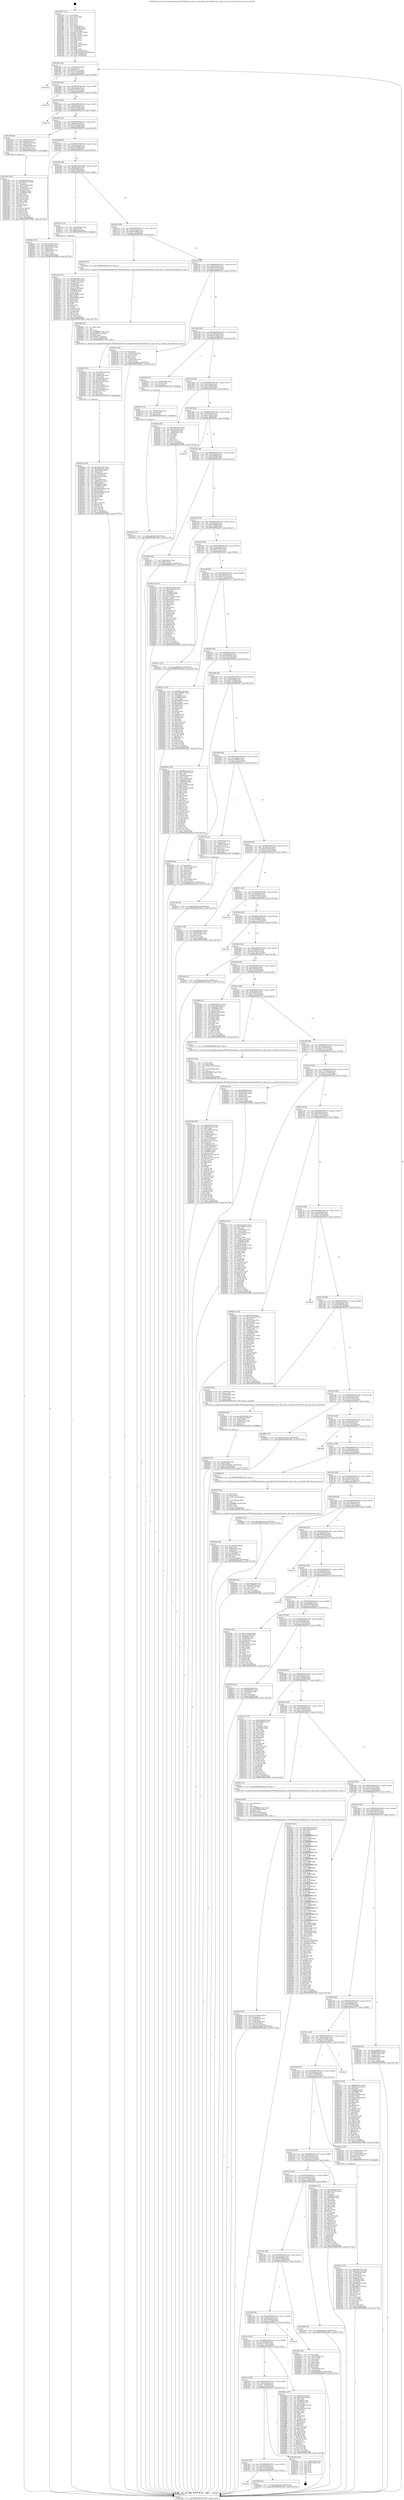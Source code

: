 digraph "0x4018f0" {
  label = "0x4018f0 (/mnt/c/Users/mathe/Desktop/tcc/POCII/binaries/extr_reactosdllwin32riched20writer.c_find_color_in_colortbl_Final-ollvm.out::main(0))"
  labelloc = "t"
  node[shape=record]

  Entry [label="",width=0.3,height=0.3,shape=circle,fillcolor=black,style=filled]
  "0x401964" [label="{
     0x401964 [32]\l
     | [instrs]\l
     &nbsp;&nbsp;0x401964 \<+6\>: mov -0xb0(%rbp),%eax\l
     &nbsp;&nbsp;0x40196a \<+2\>: mov %eax,%ecx\l
     &nbsp;&nbsp;0x40196c \<+6\>: sub $0x806acc22,%ecx\l
     &nbsp;&nbsp;0x401972 \<+6\>: mov %eax,-0xc4(%rbp)\l
     &nbsp;&nbsp;0x401978 \<+6\>: mov %ecx,-0xc8(%rbp)\l
     &nbsp;&nbsp;0x40197e \<+6\>: je 0000000000403076 \<main+0x1786\>\l
  }"]
  "0x403076" [label="{
     0x403076\l
  }", style=dashed]
  "0x401984" [label="{
     0x401984 [28]\l
     | [instrs]\l
     &nbsp;&nbsp;0x401984 \<+5\>: jmp 0000000000401989 \<main+0x99\>\l
     &nbsp;&nbsp;0x401989 \<+6\>: mov -0xc4(%rbp),%eax\l
     &nbsp;&nbsp;0x40198f \<+5\>: sub $0x85dd7721,%eax\l
     &nbsp;&nbsp;0x401994 \<+6\>: mov %eax,-0xcc(%rbp)\l
     &nbsp;&nbsp;0x40199a \<+6\>: je 0000000000403039 \<main+0x1749\>\l
  }"]
  Exit [label="",width=0.3,height=0.3,shape=circle,fillcolor=black,style=filled,peripheries=2]
  "0x403039" [label="{
     0x403039\l
  }", style=dashed]
  "0x4019a0" [label="{
     0x4019a0 [28]\l
     | [instrs]\l
     &nbsp;&nbsp;0x4019a0 \<+5\>: jmp 00000000004019a5 \<main+0xb5\>\l
     &nbsp;&nbsp;0x4019a5 \<+6\>: mov -0xc4(%rbp),%eax\l
     &nbsp;&nbsp;0x4019ab \<+5\>: sub $0x8a84f394,%eax\l
     &nbsp;&nbsp;0x4019b0 \<+6\>: mov %eax,-0xd0(%rbp)\l
     &nbsp;&nbsp;0x4019b6 \<+6\>: je 0000000000402116 \<main+0x826\>\l
  }"]
  "0x402c83" [label="{
     0x402c83 [15]\l
     | [instrs]\l
     &nbsp;&nbsp;0x402c83 \<+10\>: movl $0xadfe9f84,-0xb0(%rbp)\l
     &nbsp;&nbsp;0x402c8d \<+5\>: jmp 000000000040308e \<main+0x179e\>\l
  }"]
  "0x402116" [label="{
     0x402116\l
  }", style=dashed]
  "0x4019bc" [label="{
     0x4019bc [28]\l
     | [instrs]\l
     &nbsp;&nbsp;0x4019bc \<+5\>: jmp 00000000004019c1 \<main+0xd1\>\l
     &nbsp;&nbsp;0x4019c1 \<+6\>: mov -0xc4(%rbp),%eax\l
     &nbsp;&nbsp;0x4019c7 \<+5\>: sub $0x9242cead,%eax\l
     &nbsp;&nbsp;0x4019cc \<+6\>: mov %eax,-0xd4(%rbp)\l
     &nbsp;&nbsp;0x4019d2 \<+6\>: je 0000000000402308 \<main+0xa18\>\l
  }"]
  "0x402c74" [label="{
     0x402c74 [15]\l
     | [instrs]\l
     &nbsp;&nbsp;0x402c74 \<+4\>: mov -0x58(%rbp),%rax\l
     &nbsp;&nbsp;0x402c78 \<+3\>: mov (%rax),%rax\l
     &nbsp;&nbsp;0x402c7b \<+3\>: mov %rax,%rdi\l
     &nbsp;&nbsp;0x402c7e \<+5\>: call 0000000000401030 \<free@plt\>\l
     | [calls]\l
     &nbsp;&nbsp;0x401030 \{1\} (unknown)\l
  }"]
  "0x402308" [label="{
     0x402308 [46]\l
     | [instrs]\l
     &nbsp;&nbsp;0x402308 \<+7\>: mov -0x90(%rbp),%rax\l
     &nbsp;&nbsp;0x40230f \<+7\>: movq $0x64,(%rax)\l
     &nbsp;&nbsp;0x402316 \<+7\>: mov -0x88(%rbp),%rax\l
     &nbsp;&nbsp;0x40231d \<+6\>: movl $0x1,(%rax)\l
     &nbsp;&nbsp;0x402323 \<+7\>: mov -0x88(%rbp),%rax\l
     &nbsp;&nbsp;0x40232a \<+3\>: movslq (%rax),%rax\l
     &nbsp;&nbsp;0x40232d \<+4\>: imul $0x18,%rax,%rdi\l
     &nbsp;&nbsp;0x402331 \<+5\>: call 0000000000401050 \<malloc@plt\>\l
     | [calls]\l
     &nbsp;&nbsp;0x401050 \{1\} (unknown)\l
  }"]
  "0x4019d8" [label="{
     0x4019d8 [28]\l
     | [instrs]\l
     &nbsp;&nbsp;0x4019d8 \<+5\>: jmp 00000000004019dd \<main+0xed\>\l
     &nbsp;&nbsp;0x4019dd \<+6\>: mov -0xc4(%rbp),%eax\l
     &nbsp;&nbsp;0x4019e3 \<+5\>: sub $0x952e8448,%eax\l
     &nbsp;&nbsp;0x4019e8 \<+6\>: mov %eax,-0xd8(%rbp)\l
     &nbsp;&nbsp;0x4019ee \<+6\>: je 0000000000402bec \<main+0x12fc\>\l
  }"]
  "0x402c34" [label="{
     0x402c34 [15]\l
     | [instrs]\l
     &nbsp;&nbsp;0x402c34 \<+10\>: movl $0x9f32d74a,-0xb0(%rbp)\l
     &nbsp;&nbsp;0x402c3e \<+5\>: jmp 000000000040308e \<main+0x179e\>\l
  }"]
  "0x402bec" [label="{
     0x402bec [39]\l
     | [instrs]\l
     &nbsp;&nbsp;0x402bec \<+5\>: mov $0xa2e7abb7,%eax\l
     &nbsp;&nbsp;0x402bf1 \<+5\>: mov $0xcc408f4a,%ecx\l
     &nbsp;&nbsp;0x402bf6 \<+4\>: mov -0x40(%rbp),%rdx\l
     &nbsp;&nbsp;0x402bfa \<+2\>: mov (%rdx),%esi\l
     &nbsp;&nbsp;0x402bfc \<+7\>: mov -0x88(%rbp),%rdx\l
     &nbsp;&nbsp;0x402c03 \<+2\>: cmp (%rdx),%esi\l
     &nbsp;&nbsp;0x402c05 \<+3\>: cmovl %ecx,%eax\l
     &nbsp;&nbsp;0x402c08 \<+6\>: mov %eax,-0xb0(%rbp)\l
     &nbsp;&nbsp;0x402c0e \<+5\>: jmp 000000000040308e \<main+0x179e\>\l
  }"]
  "0x4019f4" [label="{
     0x4019f4 [28]\l
     | [instrs]\l
     &nbsp;&nbsp;0x4019f4 \<+5\>: jmp 00000000004019f9 \<main+0x109\>\l
     &nbsp;&nbsp;0x4019f9 \<+6\>: mov -0xc4(%rbp),%eax\l
     &nbsp;&nbsp;0x4019ff \<+5\>: sub $0x9af0f6c0,%eax\l
     &nbsp;&nbsp;0x401a04 \<+6\>: mov %eax,-0xdc(%rbp)\l
     &nbsp;&nbsp;0x401a0a \<+6\>: je 00000000004021c0 \<main+0x8d0\>\l
  }"]
  "0x402bcd" [label="{
     0x402bcd [31]\l
     | [instrs]\l
     &nbsp;&nbsp;0x402bcd \<+4\>: mov -0x40(%rbp),%rdx\l
     &nbsp;&nbsp;0x402bd1 \<+6\>: movl $0x0,(%rdx)\l
     &nbsp;&nbsp;0x402bd7 \<+10\>: movl $0x952e8448,-0xb0(%rbp)\l
     &nbsp;&nbsp;0x402be1 \<+6\>: mov %eax,-0x1b0(%rbp)\l
     &nbsp;&nbsp;0x402be7 \<+5\>: jmp 000000000040308e \<main+0x179e\>\l
  }"]
  "0x4021c0" [label="{
     0x4021c0 [19]\l
     | [instrs]\l
     &nbsp;&nbsp;0x4021c0 \<+7\>: mov -0xa0(%rbp),%rax\l
     &nbsp;&nbsp;0x4021c7 \<+3\>: mov (%rax),%rax\l
     &nbsp;&nbsp;0x4021ca \<+4\>: mov 0x8(%rax),%rdi\l
     &nbsp;&nbsp;0x4021ce \<+5\>: call 0000000000401060 \<atoi@plt\>\l
     | [calls]\l
     &nbsp;&nbsp;0x401060 \{1\} (unknown)\l
  }"]
  "0x401a10" [label="{
     0x401a10 [28]\l
     | [instrs]\l
     &nbsp;&nbsp;0x401a10 \<+5\>: jmp 0000000000401a15 \<main+0x125\>\l
     &nbsp;&nbsp;0x401a15 \<+6\>: mov -0xc4(%rbp),%eax\l
     &nbsp;&nbsp;0x401a1b \<+5\>: sub $0x9eeed669,%eax\l
     &nbsp;&nbsp;0x401a20 \<+6\>: mov %eax,-0xe0(%rbp)\l
     &nbsp;&nbsp;0x401a26 \<+6\>: je 000000000040246a \<main+0xb7a\>\l
  }"]
  "0x402bb0" [label="{
     0x402bb0 [29]\l
     | [instrs]\l
     &nbsp;&nbsp;0x402bb0 \<+10\>: movabs $0x4040b6,%rdi\l
     &nbsp;&nbsp;0x402bba \<+4\>: mov -0x48(%rbp),%rdx\l
     &nbsp;&nbsp;0x402bbe \<+2\>: mov %eax,(%rdx)\l
     &nbsp;&nbsp;0x402bc0 \<+4\>: mov -0x48(%rbp),%rdx\l
     &nbsp;&nbsp;0x402bc4 \<+2\>: mov (%rdx),%esi\l
     &nbsp;&nbsp;0x402bc6 \<+2\>: mov $0x0,%al\l
     &nbsp;&nbsp;0x402bc8 \<+5\>: call 0000000000401040 \<printf@plt\>\l
     | [calls]\l
     &nbsp;&nbsp;0x401040 \{1\} (unknown)\l
  }"]
  "0x40246a" [label="{
     0x40246a [5]\l
     | [instrs]\l
     &nbsp;&nbsp;0x40246a \<+5\>: call 0000000000401160 \<next_i\>\l
     | [calls]\l
     &nbsp;&nbsp;0x401160 \{1\} (/mnt/c/Users/mathe/Desktop/tcc/POCII/binaries/extr_reactosdllwin32riched20writer.c_find_color_in_colortbl_Final-ollvm.out::next_i)\l
  }"]
  "0x401a2c" [label="{
     0x401a2c [28]\l
     | [instrs]\l
     &nbsp;&nbsp;0x401a2c \<+5\>: jmp 0000000000401a31 \<main+0x141\>\l
     &nbsp;&nbsp;0x401a31 \<+6\>: mov -0xc4(%rbp),%eax\l
     &nbsp;&nbsp;0x401a37 \<+5\>: sub $0x9f32d74a,%eax\l
     &nbsp;&nbsp;0x401a3c \<+6\>: mov %eax,-0xe4(%rbp)\l
     &nbsp;&nbsp;0x401a42 \<+6\>: je 0000000000402c43 \<main+0x1353\>\l
  }"]
  "0x402b40" [label="{
     0x402b40 [41]\l
     | [instrs]\l
     &nbsp;&nbsp;0x402b40 \<+6\>: mov -0x1ac(%rbp),%ecx\l
     &nbsp;&nbsp;0x402b46 \<+3\>: imul %eax,%ecx\l
     &nbsp;&nbsp;0x402b49 \<+4\>: mov -0x58(%rbp),%rsi\l
     &nbsp;&nbsp;0x402b4d \<+3\>: mov (%rsi),%rsi\l
     &nbsp;&nbsp;0x402b50 \<+4\>: mov -0x50(%rbp),%rdi\l
     &nbsp;&nbsp;0x402b54 \<+3\>: movslq (%rdi),%rdi\l
     &nbsp;&nbsp;0x402b57 \<+3\>: mov %ecx,(%rsi,%rdi,4)\l
     &nbsp;&nbsp;0x402b5a \<+10\>: movl $0xc8139d66,-0xb0(%rbp)\l
     &nbsp;&nbsp;0x402b64 \<+5\>: jmp 000000000040308e \<main+0x179e\>\l
  }"]
  "0x402c43" [label="{
     0x402c43 [34]\l
     | [instrs]\l
     &nbsp;&nbsp;0x402c43 \<+2\>: xor %eax,%eax\l
     &nbsp;&nbsp;0x402c45 \<+4\>: mov -0x40(%rbp),%rcx\l
     &nbsp;&nbsp;0x402c49 \<+2\>: mov (%rcx),%edx\l
     &nbsp;&nbsp;0x402c4b \<+3\>: sub $0x1,%eax\l
     &nbsp;&nbsp;0x402c4e \<+2\>: sub %eax,%edx\l
     &nbsp;&nbsp;0x402c50 \<+4\>: mov -0x40(%rbp),%rcx\l
     &nbsp;&nbsp;0x402c54 \<+2\>: mov %edx,(%rcx)\l
     &nbsp;&nbsp;0x402c56 \<+10\>: movl $0x952e8448,-0xb0(%rbp)\l
     &nbsp;&nbsp;0x402c60 \<+5\>: jmp 000000000040308e \<main+0x179e\>\l
  }"]
  "0x401a48" [label="{
     0x401a48 [28]\l
     | [instrs]\l
     &nbsp;&nbsp;0x401a48 \<+5\>: jmp 0000000000401a4d \<main+0x15d\>\l
     &nbsp;&nbsp;0x401a4d \<+6\>: mov -0xc4(%rbp),%eax\l
     &nbsp;&nbsp;0x401a53 \<+5\>: sub $0xa2e7abb7,%eax\l
     &nbsp;&nbsp;0x401a58 \<+6\>: mov %eax,-0xe8(%rbp)\l
     &nbsp;&nbsp;0x401a5e \<+6\>: je 0000000000402c65 \<main+0x1375\>\l
  }"]
  "0x402b18" [label="{
     0x402b18 [40]\l
     | [instrs]\l
     &nbsp;&nbsp;0x402b18 \<+5\>: mov $0x2,%ecx\l
     &nbsp;&nbsp;0x402b1d \<+1\>: cltd\l
     &nbsp;&nbsp;0x402b1e \<+2\>: idiv %ecx\l
     &nbsp;&nbsp;0x402b20 \<+6\>: imul $0xfffffffe,%edx,%ecx\l
     &nbsp;&nbsp;0x402b26 \<+6\>: sub $0xe5e79ca8,%ecx\l
     &nbsp;&nbsp;0x402b2c \<+3\>: add $0x1,%ecx\l
     &nbsp;&nbsp;0x402b2f \<+6\>: add $0xe5e79ca8,%ecx\l
     &nbsp;&nbsp;0x402b35 \<+6\>: mov %ecx,-0x1ac(%rbp)\l
     &nbsp;&nbsp;0x402b3b \<+5\>: call 0000000000401160 \<next_i\>\l
     | [calls]\l
     &nbsp;&nbsp;0x401160 \{1\} (/mnt/c/Users/mathe/Desktop/tcc/POCII/binaries/extr_reactosdllwin32riched20writer.c_find_color_in_colortbl_Final-ollvm.out::next_i)\l
  }"]
  "0x402c65" [label="{
     0x402c65 [15]\l
     | [instrs]\l
     &nbsp;&nbsp;0x402c65 \<+4\>: mov -0x80(%rbp),%rax\l
     &nbsp;&nbsp;0x402c69 \<+3\>: mov (%rax),%rax\l
     &nbsp;&nbsp;0x402c6c \<+3\>: mov %rax,%rdi\l
     &nbsp;&nbsp;0x402c6f \<+5\>: call 0000000000401030 \<free@plt\>\l
     | [calls]\l
     &nbsp;&nbsp;0x401030 \{1\} (unknown)\l
  }"]
  "0x401a64" [label="{
     0x401a64 [28]\l
     | [instrs]\l
     &nbsp;&nbsp;0x401a64 \<+5\>: jmp 0000000000401a69 \<main+0x179\>\l
     &nbsp;&nbsp;0x401a69 \<+6\>: mov -0xc4(%rbp),%eax\l
     &nbsp;&nbsp;0x401a6f \<+5\>: sub $0xa9eed4fd,%eax\l
     &nbsp;&nbsp;0x401a74 \<+6\>: mov %eax,-0xec(%rbp)\l
     &nbsp;&nbsp;0x401a7a \<+6\>: je 0000000000401f22 \<main+0x632\>\l
  }"]
  "0x402a6e" [label="{
     0x402a6e [114]\l
     | [instrs]\l
     &nbsp;&nbsp;0x402a6e \<+5\>: mov $0x85dd7721,%ecx\l
     &nbsp;&nbsp;0x402a73 \<+5\>: mov $0xe305a24c,%edx\l
     &nbsp;&nbsp;0x402a78 \<+4\>: mov -0x58(%rbp),%rdi\l
     &nbsp;&nbsp;0x402a7c \<+3\>: mov %rax,(%rdi)\l
     &nbsp;&nbsp;0x402a7f \<+4\>: mov -0x50(%rbp),%rax\l
     &nbsp;&nbsp;0x402a83 \<+6\>: movl $0x0,(%rax)\l
     &nbsp;&nbsp;0x402a89 \<+7\>: mov 0x40605c,%esi\l
     &nbsp;&nbsp;0x402a90 \<+8\>: mov 0x406060,%r8d\l
     &nbsp;&nbsp;0x402a98 \<+3\>: mov %esi,%r9d\l
     &nbsp;&nbsp;0x402a9b \<+7\>: add $0xe8f0a573,%r9d\l
     &nbsp;&nbsp;0x402aa2 \<+4\>: sub $0x1,%r9d\l
     &nbsp;&nbsp;0x402aa6 \<+7\>: sub $0xe8f0a573,%r9d\l
     &nbsp;&nbsp;0x402aad \<+4\>: imul %r9d,%esi\l
     &nbsp;&nbsp;0x402ab1 \<+3\>: and $0x1,%esi\l
     &nbsp;&nbsp;0x402ab4 \<+3\>: cmp $0x0,%esi\l
     &nbsp;&nbsp;0x402ab7 \<+4\>: sete %r10b\l
     &nbsp;&nbsp;0x402abb \<+4\>: cmp $0xa,%r8d\l
     &nbsp;&nbsp;0x402abf \<+4\>: setl %r11b\l
     &nbsp;&nbsp;0x402ac3 \<+3\>: mov %r10b,%bl\l
     &nbsp;&nbsp;0x402ac6 \<+3\>: and %r11b,%bl\l
     &nbsp;&nbsp;0x402ac9 \<+3\>: xor %r11b,%r10b\l
     &nbsp;&nbsp;0x402acc \<+3\>: or %r10b,%bl\l
     &nbsp;&nbsp;0x402acf \<+3\>: test $0x1,%bl\l
     &nbsp;&nbsp;0x402ad2 \<+3\>: cmovne %edx,%ecx\l
     &nbsp;&nbsp;0x402ad5 \<+6\>: mov %ecx,-0xb0(%rbp)\l
     &nbsp;&nbsp;0x402adb \<+5\>: jmp 000000000040308e \<main+0x179e\>\l
  }"]
  "0x401f22" [label="{
     0x401f22 [53]\l
     | [instrs]\l
     &nbsp;&nbsp;0x401f22 \<+5\>: mov $0x30861329,%eax\l
     &nbsp;&nbsp;0x401f27 \<+5\>: mov $0x45a2c843,%ecx\l
     &nbsp;&nbsp;0x401f2c \<+6\>: mov -0xaa(%rbp),%dl\l
     &nbsp;&nbsp;0x401f32 \<+7\>: mov -0xa9(%rbp),%sil\l
     &nbsp;&nbsp;0x401f39 \<+3\>: mov %dl,%dil\l
     &nbsp;&nbsp;0x401f3c \<+3\>: and %sil,%dil\l
     &nbsp;&nbsp;0x401f3f \<+3\>: xor %sil,%dl\l
     &nbsp;&nbsp;0x401f42 \<+3\>: or %dl,%dil\l
     &nbsp;&nbsp;0x401f45 \<+4\>: test $0x1,%dil\l
     &nbsp;&nbsp;0x401f49 \<+3\>: cmovne %ecx,%eax\l
     &nbsp;&nbsp;0x401f4c \<+6\>: mov %eax,-0xb0(%rbp)\l
     &nbsp;&nbsp;0x401f52 \<+5\>: jmp 000000000040308e \<main+0x179e\>\l
  }"]
  "0x401a80" [label="{
     0x401a80 [28]\l
     | [instrs]\l
     &nbsp;&nbsp;0x401a80 \<+5\>: jmp 0000000000401a85 \<main+0x195\>\l
     &nbsp;&nbsp;0x401a85 \<+6\>: mov -0xc4(%rbp),%eax\l
     &nbsp;&nbsp;0x401a8b \<+5\>: sub $0xaa1eb4a5,%eax\l
     &nbsp;&nbsp;0x401a90 \<+6\>: mov %eax,-0xf0(%rbp)\l
     &nbsp;&nbsp;0x401a96 \<+6\>: je 0000000000402f7e \<main+0x168e\>\l
  }"]
  "0x40308e" [label="{
     0x40308e [5]\l
     | [instrs]\l
     &nbsp;&nbsp;0x40308e \<+5\>: jmp 0000000000401964 \<main+0x74\>\l
  }"]
  "0x4018f0" [label="{
     0x4018f0 [116]\l
     | [instrs]\l
     &nbsp;&nbsp;0x4018f0 \<+1\>: push %rbp\l
     &nbsp;&nbsp;0x4018f1 \<+3\>: mov %rsp,%rbp\l
     &nbsp;&nbsp;0x4018f4 \<+2\>: push %r15\l
     &nbsp;&nbsp;0x4018f6 \<+2\>: push %r14\l
     &nbsp;&nbsp;0x4018f8 \<+2\>: push %r13\l
     &nbsp;&nbsp;0x4018fa \<+2\>: push %r12\l
     &nbsp;&nbsp;0x4018fc \<+1\>: push %rbx\l
     &nbsp;&nbsp;0x4018fd \<+7\>: sub $0x1b8,%rsp\l
     &nbsp;&nbsp;0x401904 \<+7\>: mov 0x40605c,%eax\l
     &nbsp;&nbsp;0x40190b \<+7\>: mov 0x406060,%ecx\l
     &nbsp;&nbsp;0x401912 \<+2\>: mov %eax,%edx\l
     &nbsp;&nbsp;0x401914 \<+6\>: sub $0x77a105f7,%edx\l
     &nbsp;&nbsp;0x40191a \<+3\>: sub $0x1,%edx\l
     &nbsp;&nbsp;0x40191d \<+6\>: add $0x77a105f7,%edx\l
     &nbsp;&nbsp;0x401923 \<+3\>: imul %edx,%eax\l
     &nbsp;&nbsp;0x401926 \<+3\>: and $0x1,%eax\l
     &nbsp;&nbsp;0x401929 \<+3\>: cmp $0x0,%eax\l
     &nbsp;&nbsp;0x40192c \<+4\>: sete %r8b\l
     &nbsp;&nbsp;0x401930 \<+4\>: and $0x1,%r8b\l
     &nbsp;&nbsp;0x401934 \<+7\>: mov %r8b,-0xaa(%rbp)\l
     &nbsp;&nbsp;0x40193b \<+3\>: cmp $0xa,%ecx\l
     &nbsp;&nbsp;0x40193e \<+4\>: setl %r8b\l
     &nbsp;&nbsp;0x401942 \<+4\>: and $0x1,%r8b\l
     &nbsp;&nbsp;0x401946 \<+7\>: mov %r8b,-0xa9(%rbp)\l
     &nbsp;&nbsp;0x40194d \<+10\>: movl $0xa9eed4fd,-0xb0(%rbp)\l
     &nbsp;&nbsp;0x401957 \<+6\>: mov %edi,-0xb4(%rbp)\l
     &nbsp;&nbsp;0x40195d \<+7\>: mov %rsi,-0xc0(%rbp)\l
  }"]
  "0x40299c" [label="{
     0x40299c [48]\l
     | [instrs]\l
     &nbsp;&nbsp;0x40299c \<+6\>: mov -0x1a8(%rbp),%ecx\l
     &nbsp;&nbsp;0x4029a2 \<+3\>: imul %eax,%ecx\l
     &nbsp;&nbsp;0x4029a5 \<+4\>: mov -0x80(%rbp),%rdi\l
     &nbsp;&nbsp;0x4029a9 \<+3\>: mov (%rdi),%rdi\l
     &nbsp;&nbsp;0x4029ac \<+4\>: mov -0x78(%rbp),%r8\l
     &nbsp;&nbsp;0x4029b0 \<+3\>: movslq (%r8),%r8\l
     &nbsp;&nbsp;0x4029b3 \<+4\>: imul $0x18,%r8,%r8\l
     &nbsp;&nbsp;0x4029b7 \<+3\>: add %r8,%rdi\l
     &nbsp;&nbsp;0x4029ba \<+3\>: mov %ecx,0x10(%rdi)\l
     &nbsp;&nbsp;0x4029bd \<+10\>: movl $0x6b83bfbf,-0xb0(%rbp)\l
     &nbsp;&nbsp;0x4029c7 \<+5\>: jmp 000000000040308e \<main+0x179e\>\l
  }"]
  "0x402f7e" [label="{
     0x402f7e\l
  }", style=dashed]
  "0x401a9c" [label="{
     0x401a9c [28]\l
     | [instrs]\l
     &nbsp;&nbsp;0x401a9c \<+5\>: jmp 0000000000401aa1 \<main+0x1b1\>\l
     &nbsp;&nbsp;0x401aa1 \<+6\>: mov -0xc4(%rbp),%eax\l
     &nbsp;&nbsp;0x401aa7 \<+5\>: sub $0xadfe9f84,%eax\l
     &nbsp;&nbsp;0x401aac \<+6\>: mov %eax,-0xf4(%rbp)\l
     &nbsp;&nbsp;0x401ab2 \<+6\>: je 0000000000402cb5 \<main+0x13c5\>\l
  }"]
  "0x402970" [label="{
     0x402970 [44]\l
     | [instrs]\l
     &nbsp;&nbsp;0x402970 \<+2\>: xor %ecx,%ecx\l
     &nbsp;&nbsp;0x402972 \<+5\>: mov $0x2,%edx\l
     &nbsp;&nbsp;0x402977 \<+6\>: mov %edx,-0x1a4(%rbp)\l
     &nbsp;&nbsp;0x40297d \<+1\>: cltd\l
     &nbsp;&nbsp;0x40297e \<+6\>: mov -0x1a4(%rbp),%esi\l
     &nbsp;&nbsp;0x402984 \<+2\>: idiv %esi\l
     &nbsp;&nbsp;0x402986 \<+6\>: imul $0xfffffffe,%edx,%edx\l
     &nbsp;&nbsp;0x40298c \<+3\>: sub $0x1,%ecx\l
     &nbsp;&nbsp;0x40298f \<+2\>: sub %ecx,%edx\l
     &nbsp;&nbsp;0x402991 \<+6\>: mov %edx,-0x1a8(%rbp)\l
     &nbsp;&nbsp;0x402997 \<+5\>: call 0000000000401160 \<next_i\>\l
     | [calls]\l
     &nbsp;&nbsp;0x401160 \{1\} (/mnt/c/Users/mathe/Desktop/tcc/POCII/binaries/extr_reactosdllwin32riched20writer.c_find_color_in_colortbl_Final-ollvm.out::next_i)\l
  }"]
  "0x402cb5" [label="{
     0x402cb5 [28]\l
     | [instrs]\l
     &nbsp;&nbsp;0x402cb5 \<+7\>: mov -0xa8(%rbp),%rax\l
     &nbsp;&nbsp;0x402cbc \<+6\>: movl $0x0,(%rax)\l
     &nbsp;&nbsp;0x402cc2 \<+10\>: movl $0xc1b0cbf1,-0xb0(%rbp)\l
     &nbsp;&nbsp;0x402ccc \<+5\>: jmp 000000000040308e \<main+0x179e\>\l
  }"]
  "0x401ab8" [label="{
     0x401ab8 [28]\l
     | [instrs]\l
     &nbsp;&nbsp;0x401ab8 \<+5\>: jmp 0000000000401abd \<main+0x1cd\>\l
     &nbsp;&nbsp;0x401abd \<+6\>: mov -0xc4(%rbp),%eax\l
     &nbsp;&nbsp;0x401ac3 \<+5\>: sub $0xbb62b65b,%eax\l
     &nbsp;&nbsp;0x401ac8 \<+6\>: mov %eax,-0xf8(%rbp)\l
     &nbsp;&nbsp;0x401ace \<+6\>: je 00000000004023d7 \<main+0xae7\>\l
  }"]
  "0x402748" [label="{
     0x402748 [196]\l
     | [instrs]\l
     &nbsp;&nbsp;0x402748 \<+5\>: mov $0x5b5e5444,%ecx\l
     &nbsp;&nbsp;0x40274d \<+5\>: mov $0xfbaf71bd,%edx\l
     &nbsp;&nbsp;0x402752 \<+3\>: mov $0x1,%dil\l
     &nbsp;&nbsp;0x402755 \<+6\>: mov -0x1a0(%rbp),%esi\l
     &nbsp;&nbsp;0x40275b \<+3\>: imul %eax,%esi\l
     &nbsp;&nbsp;0x40275e \<+3\>: movslq %esi,%r8\l
     &nbsp;&nbsp;0x402761 \<+4\>: mov -0x80(%rbp),%r9\l
     &nbsp;&nbsp;0x402765 \<+3\>: mov (%r9),%r9\l
     &nbsp;&nbsp;0x402768 \<+4\>: mov -0x78(%rbp),%r10\l
     &nbsp;&nbsp;0x40276c \<+3\>: movslq (%r10),%r10\l
     &nbsp;&nbsp;0x40276f \<+4\>: imul $0x18,%r10,%r10\l
     &nbsp;&nbsp;0x402773 \<+3\>: add %r10,%r9\l
     &nbsp;&nbsp;0x402776 \<+4\>: mov 0x8(%r9),%r9\l
     &nbsp;&nbsp;0x40277a \<+4\>: mov -0x68(%rbp),%r10\l
     &nbsp;&nbsp;0x40277e \<+3\>: movslq (%r10),%r10\l
     &nbsp;&nbsp;0x402781 \<+4\>: mov %r8,(%r9,%r10,8)\l
     &nbsp;&nbsp;0x402785 \<+7\>: mov 0x40605c,%eax\l
     &nbsp;&nbsp;0x40278c \<+7\>: mov 0x406060,%esi\l
     &nbsp;&nbsp;0x402793 \<+3\>: mov %eax,%r11d\l
     &nbsp;&nbsp;0x402796 \<+7\>: add $0x4c43271c,%r11d\l
     &nbsp;&nbsp;0x40279d \<+4\>: sub $0x1,%r11d\l
     &nbsp;&nbsp;0x4027a1 \<+7\>: sub $0x4c43271c,%r11d\l
     &nbsp;&nbsp;0x4027a8 \<+4\>: imul %r11d,%eax\l
     &nbsp;&nbsp;0x4027ac \<+3\>: and $0x1,%eax\l
     &nbsp;&nbsp;0x4027af \<+3\>: cmp $0x0,%eax\l
     &nbsp;&nbsp;0x4027b2 \<+3\>: sete %bl\l
     &nbsp;&nbsp;0x4027b5 \<+3\>: cmp $0xa,%esi\l
     &nbsp;&nbsp;0x4027b8 \<+4\>: setl %r14b\l
     &nbsp;&nbsp;0x4027bc \<+3\>: mov %bl,%r15b\l
     &nbsp;&nbsp;0x4027bf \<+4\>: xor $0xff,%r15b\l
     &nbsp;&nbsp;0x4027c3 \<+3\>: mov %r14b,%r12b\l
     &nbsp;&nbsp;0x4027c6 \<+4\>: xor $0xff,%r12b\l
     &nbsp;&nbsp;0x4027ca \<+4\>: xor $0x1,%dil\l
     &nbsp;&nbsp;0x4027ce \<+3\>: mov %r15b,%r13b\l
     &nbsp;&nbsp;0x4027d1 \<+4\>: and $0xff,%r13b\l
     &nbsp;&nbsp;0x4027d5 \<+3\>: and %dil,%bl\l
     &nbsp;&nbsp;0x4027d8 \<+3\>: mov %r12b,%al\l
     &nbsp;&nbsp;0x4027db \<+2\>: and $0xff,%al\l
     &nbsp;&nbsp;0x4027dd \<+3\>: and %dil,%r14b\l
     &nbsp;&nbsp;0x4027e0 \<+3\>: or %bl,%r13b\l
     &nbsp;&nbsp;0x4027e3 \<+3\>: or %r14b,%al\l
     &nbsp;&nbsp;0x4027e6 \<+3\>: xor %al,%r13b\l
     &nbsp;&nbsp;0x4027e9 \<+3\>: or %r12b,%r15b\l
     &nbsp;&nbsp;0x4027ec \<+4\>: xor $0xff,%r15b\l
     &nbsp;&nbsp;0x4027f0 \<+4\>: or $0x1,%dil\l
     &nbsp;&nbsp;0x4027f4 \<+3\>: and %dil,%r15b\l
     &nbsp;&nbsp;0x4027f7 \<+3\>: or %r15b,%r13b\l
     &nbsp;&nbsp;0x4027fa \<+4\>: test $0x1,%r13b\l
     &nbsp;&nbsp;0x4027fe \<+3\>: cmovne %edx,%ecx\l
     &nbsp;&nbsp;0x402801 \<+6\>: mov %ecx,-0xb0(%rbp)\l
     &nbsp;&nbsp;0x402807 \<+5\>: jmp 000000000040308e \<main+0x179e\>\l
  }"]
  "0x4023d7" [label="{
     0x4023d7 [147]\l
     | [instrs]\l
     &nbsp;&nbsp;0x4023d7 \<+5\>: mov $0x35e5e347,%eax\l
     &nbsp;&nbsp;0x4023dc \<+5\>: mov $0x9eeed669,%ecx\l
     &nbsp;&nbsp;0x4023e1 \<+2\>: mov $0x1,%dl\l
     &nbsp;&nbsp;0x4023e3 \<+7\>: mov 0x40605c,%esi\l
     &nbsp;&nbsp;0x4023ea \<+7\>: mov 0x406060,%edi\l
     &nbsp;&nbsp;0x4023f1 \<+3\>: mov %esi,%r8d\l
     &nbsp;&nbsp;0x4023f4 \<+7\>: add $0x73933293,%r8d\l
     &nbsp;&nbsp;0x4023fb \<+4\>: sub $0x1,%r8d\l
     &nbsp;&nbsp;0x4023ff \<+7\>: sub $0x73933293,%r8d\l
     &nbsp;&nbsp;0x402406 \<+4\>: imul %r8d,%esi\l
     &nbsp;&nbsp;0x40240a \<+3\>: and $0x1,%esi\l
     &nbsp;&nbsp;0x40240d \<+3\>: cmp $0x0,%esi\l
     &nbsp;&nbsp;0x402410 \<+4\>: sete %r9b\l
     &nbsp;&nbsp;0x402414 \<+3\>: cmp $0xa,%edi\l
     &nbsp;&nbsp;0x402417 \<+4\>: setl %r10b\l
     &nbsp;&nbsp;0x40241b \<+3\>: mov %r9b,%r11b\l
     &nbsp;&nbsp;0x40241e \<+4\>: xor $0xff,%r11b\l
     &nbsp;&nbsp;0x402422 \<+3\>: mov %r10b,%bl\l
     &nbsp;&nbsp;0x402425 \<+3\>: xor $0xff,%bl\l
     &nbsp;&nbsp;0x402428 \<+3\>: xor $0x1,%dl\l
     &nbsp;&nbsp;0x40242b \<+3\>: mov %r11b,%r14b\l
     &nbsp;&nbsp;0x40242e \<+4\>: and $0xff,%r14b\l
     &nbsp;&nbsp;0x402432 \<+3\>: and %dl,%r9b\l
     &nbsp;&nbsp;0x402435 \<+3\>: mov %bl,%r15b\l
     &nbsp;&nbsp;0x402438 \<+4\>: and $0xff,%r15b\l
     &nbsp;&nbsp;0x40243c \<+3\>: and %dl,%r10b\l
     &nbsp;&nbsp;0x40243f \<+3\>: or %r9b,%r14b\l
     &nbsp;&nbsp;0x402442 \<+3\>: or %r10b,%r15b\l
     &nbsp;&nbsp;0x402445 \<+3\>: xor %r15b,%r14b\l
     &nbsp;&nbsp;0x402448 \<+3\>: or %bl,%r11b\l
     &nbsp;&nbsp;0x40244b \<+4\>: xor $0xff,%r11b\l
     &nbsp;&nbsp;0x40244f \<+3\>: or $0x1,%dl\l
     &nbsp;&nbsp;0x402452 \<+3\>: and %dl,%r11b\l
     &nbsp;&nbsp;0x402455 \<+3\>: or %r11b,%r14b\l
     &nbsp;&nbsp;0x402458 \<+4\>: test $0x1,%r14b\l
     &nbsp;&nbsp;0x40245c \<+3\>: cmovne %ecx,%eax\l
     &nbsp;&nbsp;0x40245f \<+6\>: mov %eax,-0xb0(%rbp)\l
     &nbsp;&nbsp;0x402465 \<+5\>: jmp 000000000040308e \<main+0x179e\>\l
  }"]
  "0x401ad4" [label="{
     0x401ad4 [28]\l
     | [instrs]\l
     &nbsp;&nbsp;0x401ad4 \<+5\>: jmp 0000000000401ad9 \<main+0x1e9\>\l
     &nbsp;&nbsp;0x401ad9 \<+6\>: mov -0xc4(%rbp),%eax\l
     &nbsp;&nbsp;0x401adf \<+5\>: sub $0xbf2874e7,%eax\l
     &nbsp;&nbsp;0x401ae4 \<+6\>: mov %eax,-0xfc(%rbp)\l
     &nbsp;&nbsp;0x401aea \<+6\>: je 00000000004023a1 \<main+0xab1\>\l
  }"]
  "0x40271c" [label="{
     0x40271c [44]\l
     | [instrs]\l
     &nbsp;&nbsp;0x40271c \<+2\>: xor %ecx,%ecx\l
     &nbsp;&nbsp;0x40271e \<+5\>: mov $0x2,%edx\l
     &nbsp;&nbsp;0x402723 \<+6\>: mov %edx,-0x19c(%rbp)\l
     &nbsp;&nbsp;0x402729 \<+1\>: cltd\l
     &nbsp;&nbsp;0x40272a \<+6\>: mov -0x19c(%rbp),%esi\l
     &nbsp;&nbsp;0x402730 \<+2\>: idiv %esi\l
     &nbsp;&nbsp;0x402732 \<+6\>: imul $0xfffffffe,%edx,%edx\l
     &nbsp;&nbsp;0x402738 \<+3\>: sub $0x1,%ecx\l
     &nbsp;&nbsp;0x40273b \<+2\>: sub %ecx,%edx\l
     &nbsp;&nbsp;0x40273d \<+6\>: mov %edx,-0x1a0(%rbp)\l
     &nbsp;&nbsp;0x402743 \<+5\>: call 0000000000401160 \<next_i\>\l
     | [calls]\l
     &nbsp;&nbsp;0x401160 \{1\} (/mnt/c/Users/mathe/Desktop/tcc/POCII/binaries/extr_reactosdllwin32riched20writer.c_find_color_in_colortbl_Final-ollvm.out::next_i)\l
  }"]
  "0x4023a1" [label="{
     0x4023a1 [15]\l
     | [instrs]\l
     &nbsp;&nbsp;0x4023a1 \<+10\>: movl $0x4850037b,-0xb0(%rbp)\l
     &nbsp;&nbsp;0x4023ab \<+5\>: jmp 000000000040308e \<main+0x179e\>\l
  }"]
  "0x401af0" [label="{
     0x401af0 [28]\l
     | [instrs]\l
     &nbsp;&nbsp;0x401af0 \<+5\>: jmp 0000000000401af5 \<main+0x205\>\l
     &nbsp;&nbsp;0x401af5 \<+6\>: mov -0xc4(%rbp),%eax\l
     &nbsp;&nbsp;0x401afb \<+5\>: sub $0xc1b0cbf1,%eax\l
     &nbsp;&nbsp;0x401b00 \<+6\>: mov %eax,-0x100(%rbp)\l
     &nbsp;&nbsp;0x401b06 \<+6\>: je 0000000000402cd1 \<main+0x13e1\>\l
  }"]
  "0x401f18" [label="{
     0x401f18\l
  }", style=dashed]
  "0x402cd1" [label="{
     0x402cd1 [147]\l
     | [instrs]\l
     &nbsp;&nbsp;0x402cd1 \<+5\>: mov $0x806acc22,%eax\l
     &nbsp;&nbsp;0x402cd6 \<+5\>: mov $0xc6be06b1,%ecx\l
     &nbsp;&nbsp;0x402cdb \<+2\>: mov $0x1,%dl\l
     &nbsp;&nbsp;0x402cdd \<+7\>: mov 0x40605c,%esi\l
     &nbsp;&nbsp;0x402ce4 \<+7\>: mov 0x406060,%edi\l
     &nbsp;&nbsp;0x402ceb \<+3\>: mov %esi,%r8d\l
     &nbsp;&nbsp;0x402cee \<+7\>: add $0x9a6f935e,%r8d\l
     &nbsp;&nbsp;0x402cf5 \<+4\>: sub $0x1,%r8d\l
     &nbsp;&nbsp;0x402cf9 \<+7\>: sub $0x9a6f935e,%r8d\l
     &nbsp;&nbsp;0x402d00 \<+4\>: imul %r8d,%esi\l
     &nbsp;&nbsp;0x402d04 \<+3\>: and $0x1,%esi\l
     &nbsp;&nbsp;0x402d07 \<+3\>: cmp $0x0,%esi\l
     &nbsp;&nbsp;0x402d0a \<+4\>: sete %r9b\l
     &nbsp;&nbsp;0x402d0e \<+3\>: cmp $0xa,%edi\l
     &nbsp;&nbsp;0x402d11 \<+4\>: setl %r10b\l
     &nbsp;&nbsp;0x402d15 \<+3\>: mov %r9b,%r11b\l
     &nbsp;&nbsp;0x402d18 \<+4\>: xor $0xff,%r11b\l
     &nbsp;&nbsp;0x402d1c \<+3\>: mov %r10b,%bl\l
     &nbsp;&nbsp;0x402d1f \<+3\>: xor $0xff,%bl\l
     &nbsp;&nbsp;0x402d22 \<+3\>: xor $0x0,%dl\l
     &nbsp;&nbsp;0x402d25 \<+3\>: mov %r11b,%r14b\l
     &nbsp;&nbsp;0x402d28 \<+4\>: and $0x0,%r14b\l
     &nbsp;&nbsp;0x402d2c \<+3\>: and %dl,%r9b\l
     &nbsp;&nbsp;0x402d2f \<+3\>: mov %bl,%r15b\l
     &nbsp;&nbsp;0x402d32 \<+4\>: and $0x0,%r15b\l
     &nbsp;&nbsp;0x402d36 \<+3\>: and %dl,%r10b\l
     &nbsp;&nbsp;0x402d39 \<+3\>: or %r9b,%r14b\l
     &nbsp;&nbsp;0x402d3c \<+3\>: or %r10b,%r15b\l
     &nbsp;&nbsp;0x402d3f \<+3\>: xor %r15b,%r14b\l
     &nbsp;&nbsp;0x402d42 \<+3\>: or %bl,%r11b\l
     &nbsp;&nbsp;0x402d45 \<+4\>: xor $0xff,%r11b\l
     &nbsp;&nbsp;0x402d49 \<+3\>: or $0x0,%dl\l
     &nbsp;&nbsp;0x402d4c \<+3\>: and %dl,%r11b\l
     &nbsp;&nbsp;0x402d4f \<+3\>: or %r11b,%r14b\l
     &nbsp;&nbsp;0x402d52 \<+4\>: test $0x1,%r14b\l
     &nbsp;&nbsp;0x402d56 \<+3\>: cmovne %ecx,%eax\l
     &nbsp;&nbsp;0x402d59 \<+6\>: mov %eax,-0xb0(%rbp)\l
     &nbsp;&nbsp;0x402d5f \<+5\>: jmp 000000000040308e \<main+0x179e\>\l
  }"]
  "0x401b0c" [label="{
     0x401b0c [28]\l
     | [instrs]\l
     &nbsp;&nbsp;0x401b0c \<+5\>: jmp 0000000000401b11 \<main+0x221\>\l
     &nbsp;&nbsp;0x401b11 \<+6\>: mov -0xc4(%rbp),%eax\l
     &nbsp;&nbsp;0x401b17 \<+5\>: sub $0xc6be06b1,%eax\l
     &nbsp;&nbsp;0x401b1c \<+6\>: mov %eax,-0x104(%rbp)\l
     &nbsp;&nbsp;0x401b22 \<+6\>: je 0000000000402d64 \<main+0x1474\>\l
  }"]
  "0x40255b" [label="{
     0x40255b [15]\l
     | [instrs]\l
     &nbsp;&nbsp;0x40255b \<+10\>: movl $0x36b6d783,-0xb0(%rbp)\l
     &nbsp;&nbsp;0x402565 \<+5\>: jmp 000000000040308e \<main+0x179e\>\l
  }"]
  "0x402d64" [label="{
     0x402d64 [159]\l
     | [instrs]\l
     &nbsp;&nbsp;0x402d64 \<+5\>: mov $0x806acc22,%eax\l
     &nbsp;&nbsp;0x402d69 \<+5\>: mov $0x77f261f9,%ecx\l
     &nbsp;&nbsp;0x402d6e \<+2\>: mov $0x1,%dl\l
     &nbsp;&nbsp;0x402d70 \<+7\>: mov -0xa8(%rbp),%rsi\l
     &nbsp;&nbsp;0x402d77 \<+2\>: mov (%rsi),%edi\l
     &nbsp;&nbsp;0x402d79 \<+3\>: mov %edi,-0x2c(%rbp)\l
     &nbsp;&nbsp;0x402d7c \<+7\>: mov 0x40605c,%edi\l
     &nbsp;&nbsp;0x402d83 \<+8\>: mov 0x406060,%r8d\l
     &nbsp;&nbsp;0x402d8b \<+3\>: mov %edi,%r9d\l
     &nbsp;&nbsp;0x402d8e \<+7\>: add $0x276e52d8,%r9d\l
     &nbsp;&nbsp;0x402d95 \<+4\>: sub $0x1,%r9d\l
     &nbsp;&nbsp;0x402d99 \<+7\>: sub $0x276e52d8,%r9d\l
     &nbsp;&nbsp;0x402da0 \<+4\>: imul %r9d,%edi\l
     &nbsp;&nbsp;0x402da4 \<+3\>: and $0x1,%edi\l
     &nbsp;&nbsp;0x402da7 \<+3\>: cmp $0x0,%edi\l
     &nbsp;&nbsp;0x402daa \<+4\>: sete %r10b\l
     &nbsp;&nbsp;0x402dae \<+4\>: cmp $0xa,%r8d\l
     &nbsp;&nbsp;0x402db2 \<+4\>: setl %r11b\l
     &nbsp;&nbsp;0x402db6 \<+3\>: mov %r10b,%bl\l
     &nbsp;&nbsp;0x402db9 \<+3\>: xor $0xff,%bl\l
     &nbsp;&nbsp;0x402dbc \<+3\>: mov %r11b,%r14b\l
     &nbsp;&nbsp;0x402dbf \<+4\>: xor $0xff,%r14b\l
     &nbsp;&nbsp;0x402dc3 \<+3\>: xor $0x0,%dl\l
     &nbsp;&nbsp;0x402dc6 \<+3\>: mov %bl,%r15b\l
     &nbsp;&nbsp;0x402dc9 \<+4\>: and $0x0,%r15b\l
     &nbsp;&nbsp;0x402dcd \<+3\>: and %dl,%r10b\l
     &nbsp;&nbsp;0x402dd0 \<+3\>: mov %r14b,%r12b\l
     &nbsp;&nbsp;0x402dd3 \<+4\>: and $0x0,%r12b\l
     &nbsp;&nbsp;0x402dd7 \<+3\>: and %dl,%r11b\l
     &nbsp;&nbsp;0x402dda \<+3\>: or %r10b,%r15b\l
     &nbsp;&nbsp;0x402ddd \<+3\>: or %r11b,%r12b\l
     &nbsp;&nbsp;0x402de0 \<+3\>: xor %r12b,%r15b\l
     &nbsp;&nbsp;0x402de3 \<+3\>: or %r14b,%bl\l
     &nbsp;&nbsp;0x402de6 \<+3\>: xor $0xff,%bl\l
     &nbsp;&nbsp;0x402de9 \<+3\>: or $0x0,%dl\l
     &nbsp;&nbsp;0x402dec \<+2\>: and %dl,%bl\l
     &nbsp;&nbsp;0x402dee \<+3\>: or %bl,%r15b\l
     &nbsp;&nbsp;0x402df1 \<+4\>: test $0x1,%r15b\l
     &nbsp;&nbsp;0x402df5 \<+3\>: cmovne %ecx,%eax\l
     &nbsp;&nbsp;0x402df8 \<+6\>: mov %eax,-0xb0(%rbp)\l
     &nbsp;&nbsp;0x402dfe \<+5\>: jmp 000000000040308e \<main+0x179e\>\l
  }"]
  "0x401b28" [label="{
     0x401b28 [28]\l
     | [instrs]\l
     &nbsp;&nbsp;0x401b28 \<+5\>: jmp 0000000000401b2d \<main+0x23d\>\l
     &nbsp;&nbsp;0x401b2d \<+6\>: mov -0xc4(%rbp),%eax\l
     &nbsp;&nbsp;0x401b33 \<+5\>: sub $0xc8139d66,%eax\l
     &nbsp;&nbsp;0x401b38 \<+6\>: mov %eax,-0x108(%rbp)\l
     &nbsp;&nbsp;0x401b3e \<+6\>: je 0000000000402b69 \<main+0x1279\>\l
  }"]
  "0x401efc" [label="{
     0x401efc [28]\l
     | [instrs]\l
     &nbsp;&nbsp;0x401efc \<+5\>: jmp 0000000000401f01 \<main+0x611\>\l
     &nbsp;&nbsp;0x401f01 \<+6\>: mov -0xc4(%rbp),%eax\l
     &nbsp;&nbsp;0x401f07 \<+5\>: sub $0x799ce4d3,%eax\l
     &nbsp;&nbsp;0x401f0c \<+6\>: mov %eax,-0x194(%rbp)\l
     &nbsp;&nbsp;0x401f12 \<+6\>: je 000000000040255b \<main+0xc6b\>\l
  }"]
  "0x402b69" [label="{
     0x402b69 [42]\l
     | [instrs]\l
     &nbsp;&nbsp;0x402b69 \<+2\>: xor %eax,%eax\l
     &nbsp;&nbsp;0x402b6b \<+4\>: mov -0x50(%rbp),%rcx\l
     &nbsp;&nbsp;0x402b6f \<+2\>: mov (%rcx),%edx\l
     &nbsp;&nbsp;0x402b71 \<+2\>: mov %eax,%esi\l
     &nbsp;&nbsp;0x402b73 \<+2\>: sub %edx,%esi\l
     &nbsp;&nbsp;0x402b75 \<+2\>: mov %eax,%edx\l
     &nbsp;&nbsp;0x402b77 \<+3\>: sub $0x1,%edx\l
     &nbsp;&nbsp;0x402b7a \<+2\>: add %edx,%esi\l
     &nbsp;&nbsp;0x402b7c \<+2\>: sub %esi,%eax\l
     &nbsp;&nbsp;0x402b7e \<+4\>: mov -0x50(%rbp),%rcx\l
     &nbsp;&nbsp;0x402b82 \<+2\>: mov %eax,(%rcx)\l
     &nbsp;&nbsp;0x402b84 \<+10\>: movl $0xea331075,-0xb0(%rbp)\l
     &nbsp;&nbsp;0x402b8e \<+5\>: jmp 000000000040308e \<main+0x179e\>\l
  }"]
  "0x401b44" [label="{
     0x401b44 [28]\l
     | [instrs]\l
     &nbsp;&nbsp;0x401b44 \<+5\>: jmp 0000000000401b49 \<main+0x259\>\l
     &nbsp;&nbsp;0x401b49 \<+6\>: mov -0xc4(%rbp),%eax\l
     &nbsp;&nbsp;0x401b4f \<+5\>: sub $0xcc408f4a,%eax\l
     &nbsp;&nbsp;0x401b54 \<+6\>: mov %eax,-0x10c(%rbp)\l
     &nbsp;&nbsp;0x401b5a \<+6\>: je 0000000000402c13 \<main+0x1323\>\l
  }"]
  "0x402e03" [label="{
     0x402e03 [18]\l
     | [instrs]\l
     &nbsp;&nbsp;0x402e03 \<+3\>: mov -0x2c(%rbp),%eax\l
     &nbsp;&nbsp;0x402e06 \<+4\>: lea -0x28(%rbp),%rsp\l
     &nbsp;&nbsp;0x402e0a \<+1\>: pop %rbx\l
     &nbsp;&nbsp;0x402e0b \<+2\>: pop %r12\l
     &nbsp;&nbsp;0x402e0d \<+2\>: pop %r13\l
     &nbsp;&nbsp;0x402e0f \<+2\>: pop %r14\l
     &nbsp;&nbsp;0x402e11 \<+2\>: pop %r15\l
     &nbsp;&nbsp;0x402e13 \<+1\>: pop %rbp\l
     &nbsp;&nbsp;0x402e14 \<+1\>: ret\l
  }"]
  "0x402c13" [label="{
     0x402c13 [33]\l
     | [instrs]\l
     &nbsp;&nbsp;0x402c13 \<+4\>: mov -0x80(%rbp),%rax\l
     &nbsp;&nbsp;0x402c17 \<+3\>: mov (%rax),%rax\l
     &nbsp;&nbsp;0x402c1a \<+4\>: mov -0x40(%rbp),%rcx\l
     &nbsp;&nbsp;0x402c1e \<+3\>: movslq (%rcx),%rcx\l
     &nbsp;&nbsp;0x402c21 \<+4\>: imul $0x18,%rcx,%rcx\l
     &nbsp;&nbsp;0x402c25 \<+3\>: add %rcx,%rax\l
     &nbsp;&nbsp;0x402c28 \<+4\>: mov 0x8(%rax),%rax\l
     &nbsp;&nbsp;0x402c2c \<+3\>: mov %rax,%rdi\l
     &nbsp;&nbsp;0x402c2f \<+5\>: call 0000000000401030 \<free@plt\>\l
     | [calls]\l
     &nbsp;&nbsp;0x401030 \{1\} (unknown)\l
  }"]
  "0x401b60" [label="{
     0x401b60 [28]\l
     | [instrs]\l
     &nbsp;&nbsp;0x401b60 \<+5\>: jmp 0000000000401b65 \<main+0x275\>\l
     &nbsp;&nbsp;0x401b65 \<+6\>: mov -0xc4(%rbp),%eax\l
     &nbsp;&nbsp;0x401b6b \<+5\>: sub $0xd42d4cf5,%eax\l
     &nbsp;&nbsp;0x401b70 \<+6\>: mov %eax,-0x110(%rbp)\l
     &nbsp;&nbsp;0x401b76 \<+6\>: je 0000000000402257 \<main+0x967\>\l
  }"]
  "0x401ee0" [label="{
     0x401ee0 [28]\l
     | [instrs]\l
     &nbsp;&nbsp;0x401ee0 \<+5\>: jmp 0000000000401ee5 \<main+0x5f5\>\l
     &nbsp;&nbsp;0x401ee5 \<+6\>: mov -0xc4(%rbp),%eax\l
     &nbsp;&nbsp;0x401eeb \<+5\>: sub $0x77f261f9,%eax\l
     &nbsp;&nbsp;0x401ef0 \<+6\>: mov %eax,-0x190(%rbp)\l
     &nbsp;&nbsp;0x401ef6 \<+6\>: je 0000000000402e03 \<main+0x1513\>\l
  }"]
  "0x402257" [label="{
     0x402257 [30]\l
     | [instrs]\l
     &nbsp;&nbsp;0x402257 \<+5\>: mov $0xda904bc5,%eax\l
     &nbsp;&nbsp;0x40225c \<+5\>: mov $0x487f9922,%ecx\l
     &nbsp;&nbsp;0x402261 \<+3\>: mov -0x34(%rbp),%edx\l
     &nbsp;&nbsp;0x402264 \<+3\>: cmp $0x0,%edx\l
     &nbsp;&nbsp;0x402267 \<+3\>: cmove %ecx,%eax\l
     &nbsp;&nbsp;0x40226a \<+6\>: mov %eax,-0xb0(%rbp)\l
     &nbsp;&nbsp;0x402270 \<+5\>: jmp 000000000040308e \<main+0x179e\>\l
  }"]
  "0x401b7c" [label="{
     0x401b7c [28]\l
     | [instrs]\l
     &nbsp;&nbsp;0x401b7c \<+5\>: jmp 0000000000401b81 \<main+0x291\>\l
     &nbsp;&nbsp;0x401b81 \<+6\>: mov -0xc4(%rbp),%eax\l
     &nbsp;&nbsp;0x401b87 \<+5\>: sub $0xda904bc5,%eax\l
     &nbsp;&nbsp;0x401b8c \<+6\>: mov %eax,-0x114(%rbp)\l
     &nbsp;&nbsp;0x401b92 \<+6\>: je 0000000000402c92 \<main+0x13a2\>\l
  }"]
  "0x40281b" [label="{
     0x40281b [147]\l
     | [instrs]\l
     &nbsp;&nbsp;0x40281b \<+5\>: mov $0x552c0e,%eax\l
     &nbsp;&nbsp;0x402820 \<+5\>: mov $0xf63c2ec6,%ecx\l
     &nbsp;&nbsp;0x402825 \<+2\>: mov $0x1,%dl\l
     &nbsp;&nbsp;0x402827 \<+7\>: mov 0x40605c,%esi\l
     &nbsp;&nbsp;0x40282e \<+7\>: mov 0x406060,%edi\l
     &nbsp;&nbsp;0x402835 \<+3\>: mov %esi,%r8d\l
     &nbsp;&nbsp;0x402838 \<+7\>: add $0x3b546e6a,%r8d\l
     &nbsp;&nbsp;0x40283f \<+4\>: sub $0x1,%r8d\l
     &nbsp;&nbsp;0x402843 \<+7\>: sub $0x3b546e6a,%r8d\l
     &nbsp;&nbsp;0x40284a \<+4\>: imul %r8d,%esi\l
     &nbsp;&nbsp;0x40284e \<+3\>: and $0x1,%esi\l
     &nbsp;&nbsp;0x402851 \<+3\>: cmp $0x0,%esi\l
     &nbsp;&nbsp;0x402854 \<+4\>: sete %r9b\l
     &nbsp;&nbsp;0x402858 \<+3\>: cmp $0xa,%edi\l
     &nbsp;&nbsp;0x40285b \<+4\>: setl %r10b\l
     &nbsp;&nbsp;0x40285f \<+3\>: mov %r9b,%r11b\l
     &nbsp;&nbsp;0x402862 \<+4\>: xor $0xff,%r11b\l
     &nbsp;&nbsp;0x402866 \<+3\>: mov %r10b,%bl\l
     &nbsp;&nbsp;0x402869 \<+3\>: xor $0xff,%bl\l
     &nbsp;&nbsp;0x40286c \<+3\>: xor $0x0,%dl\l
     &nbsp;&nbsp;0x40286f \<+3\>: mov %r11b,%r14b\l
     &nbsp;&nbsp;0x402872 \<+4\>: and $0x0,%r14b\l
     &nbsp;&nbsp;0x402876 \<+3\>: and %dl,%r9b\l
     &nbsp;&nbsp;0x402879 \<+3\>: mov %bl,%r15b\l
     &nbsp;&nbsp;0x40287c \<+4\>: and $0x0,%r15b\l
     &nbsp;&nbsp;0x402880 \<+3\>: and %dl,%r10b\l
     &nbsp;&nbsp;0x402883 \<+3\>: or %r9b,%r14b\l
     &nbsp;&nbsp;0x402886 \<+3\>: or %r10b,%r15b\l
     &nbsp;&nbsp;0x402889 \<+3\>: xor %r15b,%r14b\l
     &nbsp;&nbsp;0x40288c \<+3\>: or %bl,%r11b\l
     &nbsp;&nbsp;0x40288f \<+4\>: xor $0xff,%r11b\l
     &nbsp;&nbsp;0x402893 \<+3\>: or $0x0,%dl\l
     &nbsp;&nbsp;0x402896 \<+3\>: and %dl,%r11b\l
     &nbsp;&nbsp;0x402899 \<+3\>: or %r11b,%r14b\l
     &nbsp;&nbsp;0x40289c \<+4\>: test $0x1,%r14b\l
     &nbsp;&nbsp;0x4028a0 \<+3\>: cmovne %ecx,%eax\l
     &nbsp;&nbsp;0x4028a3 \<+6\>: mov %eax,-0xb0(%rbp)\l
     &nbsp;&nbsp;0x4028a9 \<+5\>: jmp 000000000040308e \<main+0x179e\>\l
  }"]
  "0x402c92" [label="{
     0x402c92\l
  }", style=dashed]
  "0x401b98" [label="{
     0x401b98 [28]\l
     | [instrs]\l
     &nbsp;&nbsp;0x401b98 \<+5\>: jmp 0000000000401b9d \<main+0x2ad\>\l
     &nbsp;&nbsp;0x401b9d \<+6\>: mov -0xc4(%rbp),%eax\l
     &nbsp;&nbsp;0x401ba3 \<+5\>: sub $0xe2839463,%eax\l
     &nbsp;&nbsp;0x401ba8 \<+6\>: mov %eax,-0x118(%rbp)\l
     &nbsp;&nbsp;0x401bae \<+6\>: je 0000000000402e5a \<main+0x156a\>\l
  }"]
  "0x401ec4" [label="{
     0x401ec4 [28]\l
     | [instrs]\l
     &nbsp;&nbsp;0x401ec4 \<+5\>: jmp 0000000000401ec9 \<main+0x5d9\>\l
     &nbsp;&nbsp;0x401ec9 \<+6\>: mov -0xc4(%rbp),%eax\l
     &nbsp;&nbsp;0x401ecf \<+5\>: sub $0x77a57201,%eax\l
     &nbsp;&nbsp;0x401ed4 \<+6\>: mov %eax,-0x18c(%rbp)\l
     &nbsp;&nbsp;0x401eda \<+6\>: je 000000000040281b \<main+0xf2b\>\l
  }"]
  "0x402e5a" [label="{
     0x402e5a\l
  }", style=dashed]
  "0x401bb4" [label="{
     0x401bb4 [28]\l
     | [instrs]\l
     &nbsp;&nbsp;0x401bb4 \<+5\>: jmp 0000000000401bb9 \<main+0x2c9\>\l
     &nbsp;&nbsp;0x401bb9 \<+6\>: mov -0xc4(%rbp),%eax\l
     &nbsp;&nbsp;0x401bbf \<+5\>: sub $0xe305a24c,%eax\l
     &nbsp;&nbsp;0x401bc4 \<+6\>: mov %eax,-0x11c(%rbp)\l
     &nbsp;&nbsp;0x401bca \<+6\>: je 0000000000402ae0 \<main+0x11f0\>\l
  }"]
  "0x402ca1" [label="{
     0x402ca1\l
  }", style=dashed]
  "0x402ae0" [label="{
     0x402ae0 [15]\l
     | [instrs]\l
     &nbsp;&nbsp;0x402ae0 \<+10\>: movl $0xea331075,-0xb0(%rbp)\l
     &nbsp;&nbsp;0x402aea \<+5\>: jmp 000000000040308e \<main+0x179e\>\l
  }"]
  "0x401bd0" [label="{
     0x401bd0 [28]\l
     | [instrs]\l
     &nbsp;&nbsp;0x401bd0 \<+5\>: jmp 0000000000401bd5 \<main+0x2e5\>\l
     &nbsp;&nbsp;0x401bd5 \<+6\>: mov -0xc4(%rbp),%eax\l
     &nbsp;&nbsp;0x401bdb \<+5\>: sub $0xe5d82df2,%eax\l
     &nbsp;&nbsp;0x401be0 \<+6\>: mov %eax,-0x120(%rbp)\l
     &nbsp;&nbsp;0x401be6 \<+6\>: je 00000000004029f6 \<main+0x1106\>\l
  }"]
  "0x401ea8" [label="{
     0x401ea8 [28]\l
     | [instrs]\l
     &nbsp;&nbsp;0x401ea8 \<+5\>: jmp 0000000000401ead \<main+0x5bd\>\l
     &nbsp;&nbsp;0x401ead \<+6\>: mov -0xc4(%rbp),%eax\l
     &nbsp;&nbsp;0x401eb3 \<+5\>: sub $0x74bbc4e6,%eax\l
     &nbsp;&nbsp;0x401eb8 \<+6\>: mov %eax,-0x188(%rbp)\l
     &nbsp;&nbsp;0x401ebe \<+6\>: je 0000000000402ca1 \<main+0x13b1\>\l
  }"]
  "0x4029f6" [label="{
     0x4029f6 [91]\l
     | [instrs]\l
     &nbsp;&nbsp;0x4029f6 \<+5\>: mov $0x85dd7721,%eax\l
     &nbsp;&nbsp;0x4029fb \<+5\>: mov $0x5c4f1568,%ecx\l
     &nbsp;&nbsp;0x402a00 \<+7\>: mov 0x40605c,%edx\l
     &nbsp;&nbsp;0x402a07 \<+7\>: mov 0x406060,%esi\l
     &nbsp;&nbsp;0x402a0e \<+2\>: mov %edx,%edi\l
     &nbsp;&nbsp;0x402a10 \<+6\>: sub $0x40acb02f,%edi\l
     &nbsp;&nbsp;0x402a16 \<+3\>: sub $0x1,%edi\l
     &nbsp;&nbsp;0x402a19 \<+6\>: add $0x40acb02f,%edi\l
     &nbsp;&nbsp;0x402a1f \<+3\>: imul %edi,%edx\l
     &nbsp;&nbsp;0x402a22 \<+3\>: and $0x1,%edx\l
     &nbsp;&nbsp;0x402a25 \<+3\>: cmp $0x0,%edx\l
     &nbsp;&nbsp;0x402a28 \<+4\>: sete %r8b\l
     &nbsp;&nbsp;0x402a2c \<+3\>: cmp $0xa,%esi\l
     &nbsp;&nbsp;0x402a2f \<+4\>: setl %r9b\l
     &nbsp;&nbsp;0x402a33 \<+3\>: mov %r8b,%r10b\l
     &nbsp;&nbsp;0x402a36 \<+3\>: and %r9b,%r10b\l
     &nbsp;&nbsp;0x402a39 \<+3\>: xor %r9b,%r8b\l
     &nbsp;&nbsp;0x402a3c \<+3\>: or %r8b,%r10b\l
     &nbsp;&nbsp;0x402a3f \<+4\>: test $0x1,%r10b\l
     &nbsp;&nbsp;0x402a43 \<+3\>: cmovne %ecx,%eax\l
     &nbsp;&nbsp;0x402a46 \<+6\>: mov %eax,-0xb0(%rbp)\l
     &nbsp;&nbsp;0x402a4c \<+5\>: jmp 000000000040308e \<main+0x179e\>\l
  }"]
  "0x401bec" [label="{
     0x401bec [28]\l
     | [instrs]\l
     &nbsp;&nbsp;0x401bec \<+5\>: jmp 0000000000401bf1 \<main+0x301\>\l
     &nbsp;&nbsp;0x401bf1 \<+6\>: mov -0xc4(%rbp),%eax\l
     &nbsp;&nbsp;0x401bf7 \<+5\>: sub $0xe7f7671a,%eax\l
     &nbsp;&nbsp;0x401bfc \<+6\>: mov %eax,-0x124(%rbp)\l
     &nbsp;&nbsp;0x401c02 \<+6\>: je 0000000000402717 \<main+0xe27\>\l
  }"]
  "0x4029cc" [label="{
     0x4029cc [42]\l
     | [instrs]\l
     &nbsp;&nbsp;0x4029cc \<+2\>: xor %eax,%eax\l
     &nbsp;&nbsp;0x4029ce \<+4\>: mov -0x78(%rbp),%rcx\l
     &nbsp;&nbsp;0x4029d2 \<+2\>: mov (%rcx),%edx\l
     &nbsp;&nbsp;0x4029d4 \<+2\>: mov %eax,%esi\l
     &nbsp;&nbsp;0x4029d6 \<+2\>: sub %edx,%esi\l
     &nbsp;&nbsp;0x4029d8 \<+2\>: mov %eax,%edx\l
     &nbsp;&nbsp;0x4029da \<+3\>: sub $0x1,%edx\l
     &nbsp;&nbsp;0x4029dd \<+2\>: add %edx,%esi\l
     &nbsp;&nbsp;0x4029df \<+2\>: sub %esi,%eax\l
     &nbsp;&nbsp;0x4029e1 \<+4\>: mov -0x78(%rbp),%rcx\l
     &nbsp;&nbsp;0x4029e5 \<+2\>: mov %eax,(%rcx)\l
     &nbsp;&nbsp;0x4029e7 \<+10\>: movl $0x4850037b,-0xb0(%rbp)\l
     &nbsp;&nbsp;0x4029f1 \<+5\>: jmp 000000000040308e \<main+0x179e\>\l
  }"]
  "0x402717" [label="{
     0x402717 [5]\l
     | [instrs]\l
     &nbsp;&nbsp;0x402717 \<+5\>: call 0000000000401160 \<next_i\>\l
     | [calls]\l
     &nbsp;&nbsp;0x401160 \{1\} (/mnt/c/Users/mathe/Desktop/tcc/POCII/binaries/extr_reactosdllwin32riched20writer.c_find_color_in_colortbl_Final-ollvm.out::next_i)\l
  }"]
  "0x401c08" [label="{
     0x401c08 [28]\l
     | [instrs]\l
     &nbsp;&nbsp;0x401c08 \<+5\>: jmp 0000000000401c0d \<main+0x31d\>\l
     &nbsp;&nbsp;0x401c0d \<+6\>: mov -0xc4(%rbp),%eax\l
     &nbsp;&nbsp;0x401c13 \<+5\>: sub $0xea331075,%eax\l
     &nbsp;&nbsp;0x401c18 \<+6\>: mov %eax,-0x128(%rbp)\l
     &nbsp;&nbsp;0x401c1e \<+6\>: je 0000000000402aef \<main+0x11ff\>\l
  }"]
  "0x4024d4" [label="{
     0x4024d4 [135]\l
     | [instrs]\l
     &nbsp;&nbsp;0x4024d4 \<+5\>: mov $0x35e5e347,%ecx\l
     &nbsp;&nbsp;0x4024d9 \<+5\>: mov $0x799ce4d3,%edx\l
     &nbsp;&nbsp;0x4024de \<+4\>: mov -0x80(%rbp),%rsi\l
     &nbsp;&nbsp;0x4024e2 \<+3\>: mov (%rsi),%rsi\l
     &nbsp;&nbsp;0x4024e5 \<+4\>: mov -0x78(%rbp),%rdi\l
     &nbsp;&nbsp;0x4024e9 \<+3\>: movslq (%rdi),%rdi\l
     &nbsp;&nbsp;0x4024ec \<+4\>: imul $0x18,%rdi,%rdi\l
     &nbsp;&nbsp;0x4024f0 \<+3\>: add %rdi,%rsi\l
     &nbsp;&nbsp;0x4024f3 \<+4\>: mov %rax,0x8(%rsi)\l
     &nbsp;&nbsp;0x4024f7 \<+4\>: mov -0x68(%rbp),%rax\l
     &nbsp;&nbsp;0x4024fb \<+6\>: movl $0x0,(%rax)\l
     &nbsp;&nbsp;0x402501 \<+8\>: mov 0x40605c,%r8d\l
     &nbsp;&nbsp;0x402509 \<+8\>: mov 0x406060,%r9d\l
     &nbsp;&nbsp;0x402511 \<+3\>: mov %r8d,%r10d\l
     &nbsp;&nbsp;0x402514 \<+7\>: add $0x4b8b44b8,%r10d\l
     &nbsp;&nbsp;0x40251b \<+4\>: sub $0x1,%r10d\l
     &nbsp;&nbsp;0x40251f \<+7\>: sub $0x4b8b44b8,%r10d\l
     &nbsp;&nbsp;0x402526 \<+4\>: imul %r10d,%r8d\l
     &nbsp;&nbsp;0x40252a \<+4\>: and $0x1,%r8d\l
     &nbsp;&nbsp;0x40252e \<+4\>: cmp $0x0,%r8d\l
     &nbsp;&nbsp;0x402532 \<+4\>: sete %r11b\l
     &nbsp;&nbsp;0x402536 \<+4\>: cmp $0xa,%r9d\l
     &nbsp;&nbsp;0x40253a \<+3\>: setl %bl\l
     &nbsp;&nbsp;0x40253d \<+3\>: mov %r11b,%r14b\l
     &nbsp;&nbsp;0x402540 \<+3\>: and %bl,%r14b\l
     &nbsp;&nbsp;0x402543 \<+3\>: xor %bl,%r11b\l
     &nbsp;&nbsp;0x402546 \<+3\>: or %r11b,%r14b\l
     &nbsp;&nbsp;0x402549 \<+4\>: test $0x1,%r14b\l
     &nbsp;&nbsp;0x40254d \<+3\>: cmovne %edx,%ecx\l
     &nbsp;&nbsp;0x402550 \<+6\>: mov %ecx,-0xb0(%rbp)\l
     &nbsp;&nbsp;0x402556 \<+5\>: jmp 000000000040308e \<main+0x179e\>\l
  }"]
  "0x402aef" [label="{
     0x402aef [36]\l
     | [instrs]\l
     &nbsp;&nbsp;0x402aef \<+5\>: mov $0xfaf8bd08,%eax\l
     &nbsp;&nbsp;0x402af4 \<+5\>: mov $0x3b33f670,%ecx\l
     &nbsp;&nbsp;0x402af9 \<+4\>: mov -0x50(%rbp),%rdx\l
     &nbsp;&nbsp;0x402afd \<+2\>: mov (%rdx),%esi\l
     &nbsp;&nbsp;0x402aff \<+4\>: mov -0x60(%rbp),%rdx\l
     &nbsp;&nbsp;0x402b03 \<+2\>: cmp (%rdx),%esi\l
     &nbsp;&nbsp;0x402b05 \<+3\>: cmovl %ecx,%eax\l
     &nbsp;&nbsp;0x402b08 \<+6\>: mov %eax,-0xb0(%rbp)\l
     &nbsp;&nbsp;0x402b0e \<+5\>: jmp 000000000040308e \<main+0x179e\>\l
  }"]
  "0x401c24" [label="{
     0x401c24 [28]\l
     | [instrs]\l
     &nbsp;&nbsp;0x401c24 \<+5\>: jmp 0000000000401c29 \<main+0x339\>\l
     &nbsp;&nbsp;0x401c29 \<+6\>: mov -0xc4(%rbp),%eax\l
     &nbsp;&nbsp;0x401c2f \<+5\>: sub $0xec1f7046,%eax\l
     &nbsp;&nbsp;0x401c34 \<+6\>: mov %eax,-0x12c(%rbp)\l
     &nbsp;&nbsp;0x401c3a \<+6\>: je 00000000004025c5 \<main+0xcd5\>\l
  }"]
  "0x402497" [label="{
     0x402497 [61]\l
     | [instrs]\l
     &nbsp;&nbsp;0x402497 \<+6\>: mov -0x198(%rbp),%ecx\l
     &nbsp;&nbsp;0x40249d \<+3\>: imul %eax,%ecx\l
     &nbsp;&nbsp;0x4024a0 \<+4\>: mov -0x80(%rbp),%rsi\l
     &nbsp;&nbsp;0x4024a4 \<+3\>: mov (%rsi),%rsi\l
     &nbsp;&nbsp;0x4024a7 \<+4\>: mov -0x78(%rbp),%rdi\l
     &nbsp;&nbsp;0x4024ab \<+3\>: movslq (%rdi),%rdi\l
     &nbsp;&nbsp;0x4024ae \<+4\>: imul $0x18,%rdi,%rdi\l
     &nbsp;&nbsp;0x4024b2 \<+3\>: add %rdi,%rsi\l
     &nbsp;&nbsp;0x4024b5 \<+2\>: mov %ecx,(%rsi)\l
     &nbsp;&nbsp;0x4024b7 \<+4\>: mov -0x70(%rbp),%rsi\l
     &nbsp;&nbsp;0x4024bb \<+6\>: movl $0x1,(%rsi)\l
     &nbsp;&nbsp;0x4024c1 \<+4\>: mov -0x70(%rbp),%rsi\l
     &nbsp;&nbsp;0x4024c5 \<+3\>: movslq (%rsi),%rsi\l
     &nbsp;&nbsp;0x4024c8 \<+4\>: shl $0x3,%rsi\l
     &nbsp;&nbsp;0x4024cc \<+3\>: mov %rsi,%rdi\l
     &nbsp;&nbsp;0x4024cf \<+5\>: call 0000000000401050 \<malloc@plt\>\l
     | [calls]\l
     &nbsp;&nbsp;0x401050 \{1\} (unknown)\l
  }"]
  "0x4025c5" [label="{
     0x4025c5 [171]\l
     | [instrs]\l
     &nbsp;&nbsp;0x4025c5 \<+5\>: mov $0xaa1eb4a5,%eax\l
     &nbsp;&nbsp;0x4025ca \<+5\>: mov $0x3782e479,%ecx\l
     &nbsp;&nbsp;0x4025cf \<+2\>: mov $0x1,%dl\l
     &nbsp;&nbsp;0x4025d1 \<+4\>: mov -0x68(%rbp),%rsi\l
     &nbsp;&nbsp;0x4025d5 \<+2\>: mov (%rsi),%edi\l
     &nbsp;&nbsp;0x4025d7 \<+4\>: mov -0x70(%rbp),%rsi\l
     &nbsp;&nbsp;0x4025db \<+2\>: cmp (%rsi),%edi\l
     &nbsp;&nbsp;0x4025dd \<+4\>: setl %r8b\l
     &nbsp;&nbsp;0x4025e1 \<+4\>: and $0x1,%r8b\l
     &nbsp;&nbsp;0x4025e5 \<+4\>: mov %r8b,-0x2d(%rbp)\l
     &nbsp;&nbsp;0x4025e9 \<+7\>: mov 0x40605c,%edi\l
     &nbsp;&nbsp;0x4025f0 \<+8\>: mov 0x406060,%r9d\l
     &nbsp;&nbsp;0x4025f8 \<+3\>: mov %edi,%r10d\l
     &nbsp;&nbsp;0x4025fb \<+7\>: sub $0x49c9af89,%r10d\l
     &nbsp;&nbsp;0x402602 \<+4\>: sub $0x1,%r10d\l
     &nbsp;&nbsp;0x402606 \<+7\>: add $0x49c9af89,%r10d\l
     &nbsp;&nbsp;0x40260d \<+4\>: imul %r10d,%edi\l
     &nbsp;&nbsp;0x402611 \<+3\>: and $0x1,%edi\l
     &nbsp;&nbsp;0x402614 \<+3\>: cmp $0x0,%edi\l
     &nbsp;&nbsp;0x402617 \<+4\>: sete %r8b\l
     &nbsp;&nbsp;0x40261b \<+4\>: cmp $0xa,%r9d\l
     &nbsp;&nbsp;0x40261f \<+4\>: setl %r11b\l
     &nbsp;&nbsp;0x402623 \<+3\>: mov %r8b,%bl\l
     &nbsp;&nbsp;0x402626 \<+3\>: xor $0xff,%bl\l
     &nbsp;&nbsp;0x402629 \<+3\>: mov %r11b,%r14b\l
     &nbsp;&nbsp;0x40262c \<+4\>: xor $0xff,%r14b\l
     &nbsp;&nbsp;0x402630 \<+3\>: xor $0x0,%dl\l
     &nbsp;&nbsp;0x402633 \<+3\>: mov %bl,%r15b\l
     &nbsp;&nbsp;0x402636 \<+4\>: and $0x0,%r15b\l
     &nbsp;&nbsp;0x40263a \<+3\>: and %dl,%r8b\l
     &nbsp;&nbsp;0x40263d \<+3\>: mov %r14b,%r12b\l
     &nbsp;&nbsp;0x402640 \<+4\>: and $0x0,%r12b\l
     &nbsp;&nbsp;0x402644 \<+3\>: and %dl,%r11b\l
     &nbsp;&nbsp;0x402647 \<+3\>: or %r8b,%r15b\l
     &nbsp;&nbsp;0x40264a \<+3\>: or %r11b,%r12b\l
     &nbsp;&nbsp;0x40264d \<+3\>: xor %r12b,%r15b\l
     &nbsp;&nbsp;0x402650 \<+3\>: or %r14b,%bl\l
     &nbsp;&nbsp;0x402653 \<+3\>: xor $0xff,%bl\l
     &nbsp;&nbsp;0x402656 \<+3\>: or $0x0,%dl\l
     &nbsp;&nbsp;0x402659 \<+2\>: and %dl,%bl\l
     &nbsp;&nbsp;0x40265b \<+3\>: or %bl,%r15b\l
     &nbsp;&nbsp;0x40265e \<+4\>: test $0x1,%r15b\l
     &nbsp;&nbsp;0x402662 \<+3\>: cmovne %ecx,%eax\l
     &nbsp;&nbsp;0x402665 \<+6\>: mov %eax,-0xb0(%rbp)\l
     &nbsp;&nbsp;0x40266b \<+5\>: jmp 000000000040308e \<main+0x179e\>\l
  }"]
  "0x401c40" [label="{
     0x401c40 [28]\l
     | [instrs]\l
     &nbsp;&nbsp;0x401c40 \<+5\>: jmp 0000000000401c45 \<main+0x355\>\l
     &nbsp;&nbsp;0x401c45 \<+6\>: mov -0xc4(%rbp),%eax\l
     &nbsp;&nbsp;0x401c4b \<+5\>: sub $0xf63c2ec6,%eax\l
     &nbsp;&nbsp;0x401c50 \<+6\>: mov %eax,-0x130(%rbp)\l
     &nbsp;&nbsp;0x401c56 \<+6\>: je 00000000004028ae \<main+0xfbe\>\l
  }"]
  "0x40246f" [label="{
     0x40246f [40]\l
     | [instrs]\l
     &nbsp;&nbsp;0x40246f \<+5\>: mov $0x2,%ecx\l
     &nbsp;&nbsp;0x402474 \<+1\>: cltd\l
     &nbsp;&nbsp;0x402475 \<+2\>: idiv %ecx\l
     &nbsp;&nbsp;0x402477 \<+6\>: imul $0xfffffffe,%edx,%ecx\l
     &nbsp;&nbsp;0x40247d \<+6\>: add $0x9f3117ab,%ecx\l
     &nbsp;&nbsp;0x402483 \<+3\>: add $0x1,%ecx\l
     &nbsp;&nbsp;0x402486 \<+6\>: sub $0x9f3117ab,%ecx\l
     &nbsp;&nbsp;0x40248c \<+6\>: mov %ecx,-0x198(%rbp)\l
     &nbsp;&nbsp;0x402492 \<+5\>: call 0000000000401160 \<next_i\>\l
     | [calls]\l
     &nbsp;&nbsp;0x401160 \{1\} (/mnt/c/Users/mathe/Desktop/tcc/POCII/binaries/extr_reactosdllwin32riched20writer.c_find_color_in_colortbl_Final-ollvm.out::next_i)\l
  }"]
  "0x4028ae" [label="{
     0x4028ae [174]\l
     | [instrs]\l
     &nbsp;&nbsp;0x4028ae \<+5\>: mov $0x552c0e,%eax\l
     &nbsp;&nbsp;0x4028b3 \<+5\>: mov $0x26a7b4d2,%ecx\l
     &nbsp;&nbsp;0x4028b8 \<+2\>: mov $0x1,%dl\l
     &nbsp;&nbsp;0x4028ba \<+4\>: mov -0x68(%rbp),%rsi\l
     &nbsp;&nbsp;0x4028be \<+2\>: mov (%rsi),%edi\l
     &nbsp;&nbsp;0x4028c0 \<+6\>: add $0x3a2f70c2,%edi\l
     &nbsp;&nbsp;0x4028c6 \<+3\>: add $0x1,%edi\l
     &nbsp;&nbsp;0x4028c9 \<+6\>: sub $0x3a2f70c2,%edi\l
     &nbsp;&nbsp;0x4028cf \<+4\>: mov -0x68(%rbp),%rsi\l
     &nbsp;&nbsp;0x4028d3 \<+2\>: mov %edi,(%rsi)\l
     &nbsp;&nbsp;0x4028d5 \<+7\>: mov 0x40605c,%edi\l
     &nbsp;&nbsp;0x4028dc \<+8\>: mov 0x406060,%r8d\l
     &nbsp;&nbsp;0x4028e4 \<+3\>: mov %edi,%r9d\l
     &nbsp;&nbsp;0x4028e7 \<+7\>: add $0xdfd27d15,%r9d\l
     &nbsp;&nbsp;0x4028ee \<+4\>: sub $0x1,%r9d\l
     &nbsp;&nbsp;0x4028f2 \<+7\>: sub $0xdfd27d15,%r9d\l
     &nbsp;&nbsp;0x4028f9 \<+4\>: imul %r9d,%edi\l
     &nbsp;&nbsp;0x4028fd \<+3\>: and $0x1,%edi\l
     &nbsp;&nbsp;0x402900 \<+3\>: cmp $0x0,%edi\l
     &nbsp;&nbsp;0x402903 \<+4\>: sete %r10b\l
     &nbsp;&nbsp;0x402907 \<+4\>: cmp $0xa,%r8d\l
     &nbsp;&nbsp;0x40290b \<+4\>: setl %r11b\l
     &nbsp;&nbsp;0x40290f \<+3\>: mov %r10b,%bl\l
     &nbsp;&nbsp;0x402912 \<+3\>: xor $0xff,%bl\l
     &nbsp;&nbsp;0x402915 \<+3\>: mov %r11b,%r14b\l
     &nbsp;&nbsp;0x402918 \<+4\>: xor $0xff,%r14b\l
     &nbsp;&nbsp;0x40291c \<+3\>: xor $0x0,%dl\l
     &nbsp;&nbsp;0x40291f \<+3\>: mov %bl,%r15b\l
     &nbsp;&nbsp;0x402922 \<+4\>: and $0x0,%r15b\l
     &nbsp;&nbsp;0x402926 \<+3\>: and %dl,%r10b\l
     &nbsp;&nbsp;0x402929 \<+3\>: mov %r14b,%r12b\l
     &nbsp;&nbsp;0x40292c \<+4\>: and $0x0,%r12b\l
     &nbsp;&nbsp;0x402930 \<+3\>: and %dl,%r11b\l
     &nbsp;&nbsp;0x402933 \<+3\>: or %r10b,%r15b\l
     &nbsp;&nbsp;0x402936 \<+3\>: or %r11b,%r12b\l
     &nbsp;&nbsp;0x402939 \<+3\>: xor %r12b,%r15b\l
     &nbsp;&nbsp;0x40293c \<+3\>: or %r14b,%bl\l
     &nbsp;&nbsp;0x40293f \<+3\>: xor $0xff,%bl\l
     &nbsp;&nbsp;0x402942 \<+3\>: or $0x0,%dl\l
     &nbsp;&nbsp;0x402945 \<+2\>: and %dl,%bl\l
     &nbsp;&nbsp;0x402947 \<+3\>: or %bl,%r15b\l
     &nbsp;&nbsp;0x40294a \<+4\>: test $0x1,%r15b\l
     &nbsp;&nbsp;0x40294e \<+3\>: cmovne %ecx,%eax\l
     &nbsp;&nbsp;0x402951 \<+6\>: mov %eax,-0xb0(%rbp)\l
     &nbsp;&nbsp;0x402957 \<+5\>: jmp 000000000040308e \<main+0x179e\>\l
  }"]
  "0x401c5c" [label="{
     0x401c5c [28]\l
     | [instrs]\l
     &nbsp;&nbsp;0x401c5c \<+5\>: jmp 0000000000401c61 \<main+0x371\>\l
     &nbsp;&nbsp;0x401c61 \<+6\>: mov -0xc4(%rbp),%eax\l
     &nbsp;&nbsp;0x401c67 \<+5\>: sub $0xf82c24d3,%eax\l
     &nbsp;&nbsp;0x401c6c \<+6\>: mov %eax,-0x134(%rbp)\l
     &nbsp;&nbsp;0x401c72 \<+6\>: je 0000000000402e93 \<main+0x15a3\>\l
  }"]
  "0x402336" [label="{
     0x402336 [107]\l
     | [instrs]\l
     &nbsp;&nbsp;0x402336 \<+5\>: mov $0xf82c24d3,%ecx\l
     &nbsp;&nbsp;0x40233b \<+5\>: mov $0xbf2874e7,%edx\l
     &nbsp;&nbsp;0x402340 \<+2\>: xor %esi,%esi\l
     &nbsp;&nbsp;0x402342 \<+4\>: mov -0x80(%rbp),%rdi\l
     &nbsp;&nbsp;0x402346 \<+3\>: mov %rax,(%rdi)\l
     &nbsp;&nbsp;0x402349 \<+4\>: mov -0x78(%rbp),%rax\l
     &nbsp;&nbsp;0x40234d \<+6\>: movl $0x0,(%rax)\l
     &nbsp;&nbsp;0x402353 \<+8\>: mov 0x40605c,%r8d\l
     &nbsp;&nbsp;0x40235b \<+8\>: mov 0x406060,%r9d\l
     &nbsp;&nbsp;0x402363 \<+3\>: sub $0x1,%esi\l
     &nbsp;&nbsp;0x402366 \<+3\>: mov %r8d,%r10d\l
     &nbsp;&nbsp;0x402369 \<+3\>: add %esi,%r10d\l
     &nbsp;&nbsp;0x40236c \<+4\>: imul %r10d,%r8d\l
     &nbsp;&nbsp;0x402370 \<+4\>: and $0x1,%r8d\l
     &nbsp;&nbsp;0x402374 \<+4\>: cmp $0x0,%r8d\l
     &nbsp;&nbsp;0x402378 \<+4\>: sete %r11b\l
     &nbsp;&nbsp;0x40237c \<+4\>: cmp $0xa,%r9d\l
     &nbsp;&nbsp;0x402380 \<+3\>: setl %bl\l
     &nbsp;&nbsp;0x402383 \<+3\>: mov %r11b,%r14b\l
     &nbsp;&nbsp;0x402386 \<+3\>: and %bl,%r14b\l
     &nbsp;&nbsp;0x402389 \<+3\>: xor %bl,%r11b\l
     &nbsp;&nbsp;0x40238c \<+3\>: or %r11b,%r14b\l
     &nbsp;&nbsp;0x40238f \<+4\>: test $0x1,%r14b\l
     &nbsp;&nbsp;0x402393 \<+3\>: cmovne %edx,%ecx\l
     &nbsp;&nbsp;0x402396 \<+6\>: mov %ecx,-0xb0(%rbp)\l
     &nbsp;&nbsp;0x40239c \<+5\>: jmp 000000000040308e \<main+0x179e\>\l
  }"]
  "0x402e93" [label="{
     0x402e93\l
  }", style=dashed]
  "0x401c78" [label="{
     0x401c78 [28]\l
     | [instrs]\l
     &nbsp;&nbsp;0x401c78 \<+5\>: jmp 0000000000401c7d \<main+0x38d\>\l
     &nbsp;&nbsp;0x401c7d \<+6\>: mov -0xc4(%rbp),%eax\l
     &nbsp;&nbsp;0x401c83 \<+5\>: sub $0xfaf8bd08,%eax\l
     &nbsp;&nbsp;0x401c88 \<+6\>: mov %eax,-0x138(%rbp)\l
     &nbsp;&nbsp;0x401c8e \<+6\>: je 0000000000402b93 \<main+0x12a3\>\l
  }"]
  "0x401e8c" [label="{
     0x401e8c [28]\l
     | [instrs]\l
     &nbsp;&nbsp;0x401e8c \<+5\>: jmp 0000000000401e91 \<main+0x5a1\>\l
     &nbsp;&nbsp;0x401e91 \<+6\>: mov -0xc4(%rbp),%eax\l
     &nbsp;&nbsp;0x401e97 \<+5\>: sub $0x6b83bfbf,%eax\l
     &nbsp;&nbsp;0x401e9c \<+6\>: mov %eax,-0x184(%rbp)\l
     &nbsp;&nbsp;0x401ea2 \<+6\>: je 00000000004029cc \<main+0x10dc\>\l
  }"]
  "0x402b93" [label="{
     0x402b93 [29]\l
     | [instrs]\l
     &nbsp;&nbsp;0x402b93 \<+4\>: mov -0x80(%rbp),%rax\l
     &nbsp;&nbsp;0x402b97 \<+3\>: mov (%rax),%rdi\l
     &nbsp;&nbsp;0x402b9a \<+7\>: mov -0x90(%rbp),%rax\l
     &nbsp;&nbsp;0x402ba1 \<+3\>: mov (%rax),%rsi\l
     &nbsp;&nbsp;0x402ba4 \<+4\>: mov -0x58(%rbp),%rax\l
     &nbsp;&nbsp;0x402ba8 \<+3\>: mov (%rax),%rdx\l
     &nbsp;&nbsp;0x402bab \<+5\>: call 0000000000401240 \<find_color_in_colortbl\>\l
     | [calls]\l
     &nbsp;&nbsp;0x401240 \{1\} (/mnt/c/Users/mathe/Desktop/tcc/POCII/binaries/extr_reactosdllwin32riched20writer.c_find_color_in_colortbl_Final-ollvm.out::find_color_in_colortbl)\l
  }"]
  "0x401c94" [label="{
     0x401c94 [28]\l
     | [instrs]\l
     &nbsp;&nbsp;0x401c94 \<+5\>: jmp 0000000000401c99 \<main+0x3a9\>\l
     &nbsp;&nbsp;0x401c99 \<+6\>: mov -0xc4(%rbp),%eax\l
     &nbsp;&nbsp;0x401c9f \<+5\>: sub $0xfbaf71bd,%eax\l
     &nbsp;&nbsp;0x401ca4 \<+6\>: mov %eax,-0x13c(%rbp)\l
     &nbsp;&nbsp;0x401caa \<+6\>: je 000000000040280c \<main+0xf1c\>\l
  }"]
  "0x402248" [label="{
     0x402248 [15]\l
     | [instrs]\l
     &nbsp;&nbsp;0x402248 \<+10\>: movl $0xd42d4cf5,-0xb0(%rbp)\l
     &nbsp;&nbsp;0x402252 \<+5\>: jmp 000000000040308e \<main+0x179e\>\l
  }"]
  "0x40280c" [label="{
     0x40280c [15]\l
     | [instrs]\l
     &nbsp;&nbsp;0x40280c \<+10\>: movl $0x77a57201,-0xb0(%rbp)\l
     &nbsp;&nbsp;0x402816 \<+5\>: jmp 000000000040308e \<main+0x179e\>\l
  }"]
  "0x401cb0" [label="{
     0x401cb0 [28]\l
     | [instrs]\l
     &nbsp;&nbsp;0x401cb0 \<+5\>: jmp 0000000000401cb5 \<main+0x3c5\>\l
     &nbsp;&nbsp;0x401cb5 \<+6\>: mov -0xc4(%rbp),%eax\l
     &nbsp;&nbsp;0x401cbb \<+5\>: sub $0x552c0e,%eax\l
     &nbsp;&nbsp;0x401cc0 \<+6\>: mov %eax,-0x140(%rbp)\l
     &nbsp;&nbsp;0x401cc6 \<+6\>: je 000000000040300f \<main+0x171f\>\l
  }"]
  "0x401e70" [label="{
     0x401e70 [28]\l
     | [instrs]\l
     &nbsp;&nbsp;0x401e70 \<+5\>: jmp 0000000000401e75 \<main+0x585\>\l
     &nbsp;&nbsp;0x401e75 \<+6\>: mov -0xc4(%rbp),%eax\l
     &nbsp;&nbsp;0x401e7b \<+5\>: sub $0x64c7e9cb,%eax\l
     &nbsp;&nbsp;0x401e80 \<+6\>: mov %eax,-0x180(%rbp)\l
     &nbsp;&nbsp;0x401e86 \<+6\>: je 0000000000402248 \<main+0x958\>\l
  }"]
  "0x40300f" [label="{
     0x40300f\l
  }", style=dashed]
  "0x401ccc" [label="{
     0x401ccc [28]\l
     | [instrs]\l
     &nbsp;&nbsp;0x401ccc \<+5\>: jmp 0000000000401cd1 \<main+0x3e1\>\l
     &nbsp;&nbsp;0x401cd1 \<+6\>: mov -0xc4(%rbp),%eax\l
     &nbsp;&nbsp;0x401cd7 \<+5\>: sub $0x9d25599,%eax\l
     &nbsp;&nbsp;0x401cdc \<+6\>: mov %eax,-0x144(%rbp)\l
     &nbsp;&nbsp;0x401ce2 \<+6\>: je 000000000040296b \<main+0x107b\>\l
  }"]
  "0x40268e" [label="{
     0x40268e [137]\l
     | [instrs]\l
     &nbsp;&nbsp;0x40268e \<+5\>: mov $0x5b5e5444,%eax\l
     &nbsp;&nbsp;0x402693 \<+5\>: mov $0xe7f7671a,%ecx\l
     &nbsp;&nbsp;0x402698 \<+2\>: mov $0x1,%dl\l
     &nbsp;&nbsp;0x40269a \<+2\>: xor %esi,%esi\l
     &nbsp;&nbsp;0x40269c \<+7\>: mov 0x40605c,%edi\l
     &nbsp;&nbsp;0x4026a3 \<+8\>: mov 0x406060,%r8d\l
     &nbsp;&nbsp;0x4026ab \<+3\>: sub $0x1,%esi\l
     &nbsp;&nbsp;0x4026ae \<+3\>: mov %edi,%r9d\l
     &nbsp;&nbsp;0x4026b1 \<+3\>: add %esi,%r9d\l
     &nbsp;&nbsp;0x4026b4 \<+4\>: imul %r9d,%edi\l
     &nbsp;&nbsp;0x4026b8 \<+3\>: and $0x1,%edi\l
     &nbsp;&nbsp;0x4026bb \<+3\>: cmp $0x0,%edi\l
     &nbsp;&nbsp;0x4026be \<+4\>: sete %r10b\l
     &nbsp;&nbsp;0x4026c2 \<+4\>: cmp $0xa,%r8d\l
     &nbsp;&nbsp;0x4026c6 \<+4\>: setl %r11b\l
     &nbsp;&nbsp;0x4026ca \<+3\>: mov %r10b,%bl\l
     &nbsp;&nbsp;0x4026cd \<+3\>: xor $0xff,%bl\l
     &nbsp;&nbsp;0x4026d0 \<+3\>: mov %r11b,%r14b\l
     &nbsp;&nbsp;0x4026d3 \<+4\>: xor $0xff,%r14b\l
     &nbsp;&nbsp;0x4026d7 \<+3\>: xor $0x0,%dl\l
     &nbsp;&nbsp;0x4026da \<+3\>: mov %bl,%r15b\l
     &nbsp;&nbsp;0x4026dd \<+4\>: and $0x0,%r15b\l
     &nbsp;&nbsp;0x4026e1 \<+3\>: and %dl,%r10b\l
     &nbsp;&nbsp;0x4026e4 \<+3\>: mov %r14b,%r12b\l
     &nbsp;&nbsp;0x4026e7 \<+4\>: and $0x0,%r12b\l
     &nbsp;&nbsp;0x4026eb \<+3\>: and %dl,%r11b\l
     &nbsp;&nbsp;0x4026ee \<+3\>: or %r10b,%r15b\l
     &nbsp;&nbsp;0x4026f1 \<+3\>: or %r11b,%r12b\l
     &nbsp;&nbsp;0x4026f4 \<+3\>: xor %r12b,%r15b\l
     &nbsp;&nbsp;0x4026f7 \<+3\>: or %r14b,%bl\l
     &nbsp;&nbsp;0x4026fa \<+3\>: xor $0xff,%bl\l
     &nbsp;&nbsp;0x4026fd \<+3\>: or $0x0,%dl\l
     &nbsp;&nbsp;0x402700 \<+2\>: and %dl,%bl\l
     &nbsp;&nbsp;0x402702 \<+3\>: or %bl,%r15b\l
     &nbsp;&nbsp;0x402705 \<+4\>: test $0x1,%r15b\l
     &nbsp;&nbsp;0x402709 \<+3\>: cmovne %ecx,%eax\l
     &nbsp;&nbsp;0x40270c \<+6\>: mov %eax,-0xb0(%rbp)\l
     &nbsp;&nbsp;0x402712 \<+5\>: jmp 000000000040308e \<main+0x179e\>\l
  }"]
  "0x40296b" [label="{
     0x40296b [5]\l
     | [instrs]\l
     &nbsp;&nbsp;0x40296b \<+5\>: call 0000000000401160 \<next_i\>\l
     | [calls]\l
     &nbsp;&nbsp;0x401160 \{1\} (/mnt/c/Users/mathe/Desktop/tcc/POCII/binaries/extr_reactosdllwin32riched20writer.c_find_color_in_colortbl_Final-ollvm.out::next_i)\l
  }"]
  "0x401ce8" [label="{
     0x401ce8 [28]\l
     | [instrs]\l
     &nbsp;&nbsp;0x401ce8 \<+5\>: jmp 0000000000401ced \<main+0x3fd\>\l
     &nbsp;&nbsp;0x401ced \<+6\>: mov -0xc4(%rbp),%eax\l
     &nbsp;&nbsp;0x401cf3 \<+5\>: sub $0x26a7b4d2,%eax\l
     &nbsp;&nbsp;0x401cf8 \<+6\>: mov %eax,-0x148(%rbp)\l
     &nbsp;&nbsp;0x401cfe \<+6\>: je 000000000040295c \<main+0x106c\>\l
  }"]
  "0x401e54" [label="{
     0x401e54 [28]\l
     | [instrs]\l
     &nbsp;&nbsp;0x401e54 \<+5\>: jmp 0000000000401e59 \<main+0x569\>\l
     &nbsp;&nbsp;0x401e59 \<+6\>: mov -0xc4(%rbp),%eax\l
     &nbsp;&nbsp;0x401e5f \<+5\>: sub $0x6403b7de,%eax\l
     &nbsp;&nbsp;0x401e64 \<+6\>: mov %eax,-0x17c(%rbp)\l
     &nbsp;&nbsp;0x401e6a \<+6\>: je 000000000040268e \<main+0xd9e\>\l
  }"]
  "0x40295c" [label="{
     0x40295c [15]\l
     | [instrs]\l
     &nbsp;&nbsp;0x40295c \<+10\>: movl $0x36b6d783,-0xb0(%rbp)\l
     &nbsp;&nbsp;0x402966 \<+5\>: jmp 000000000040308e \<main+0x179e\>\l
  }"]
  "0x401d04" [label="{
     0x401d04 [28]\l
     | [instrs]\l
     &nbsp;&nbsp;0x401d04 \<+5\>: jmp 0000000000401d09 \<main+0x419\>\l
     &nbsp;&nbsp;0x401d09 \<+6\>: mov -0xc4(%rbp),%eax\l
     &nbsp;&nbsp;0x401d0f \<+5\>: sub $0x2c4d8e4f,%eax\l
     &nbsp;&nbsp;0x401d14 \<+6\>: mov %eax,-0x14c(%rbp)\l
     &nbsp;&nbsp;0x401d1a \<+6\>: je 00000000004020f8 \<main+0x808\>\l
  }"]
  "0x402a51" [label="{
     0x402a51 [29]\l
     | [instrs]\l
     &nbsp;&nbsp;0x402a51 \<+4\>: mov -0x60(%rbp),%rax\l
     &nbsp;&nbsp;0x402a55 \<+6\>: movl $0x1,(%rax)\l
     &nbsp;&nbsp;0x402a5b \<+4\>: mov -0x60(%rbp),%rax\l
     &nbsp;&nbsp;0x402a5f \<+3\>: movslq (%rax),%rax\l
     &nbsp;&nbsp;0x402a62 \<+4\>: shl $0x2,%rax\l
     &nbsp;&nbsp;0x402a66 \<+3\>: mov %rax,%rdi\l
     &nbsp;&nbsp;0x402a69 \<+5\>: call 0000000000401050 \<malloc@plt\>\l
     | [calls]\l
     &nbsp;&nbsp;0x401050 \{1\} (unknown)\l
  }"]
  "0x4020f8" [label="{
     0x4020f8 [30]\l
     | [instrs]\l
     &nbsp;&nbsp;0x4020f8 \<+5\>: mov $0x37dd28bd,%eax\l
     &nbsp;&nbsp;0x4020fd \<+5\>: mov $0x8a84f394,%ecx\l
     &nbsp;&nbsp;0x402102 \<+3\>: mov -0x35(%rbp),%dl\l
     &nbsp;&nbsp;0x402105 \<+3\>: test $0x1,%dl\l
     &nbsp;&nbsp;0x402108 \<+3\>: cmovne %ecx,%eax\l
     &nbsp;&nbsp;0x40210b \<+6\>: mov %eax,-0xb0(%rbp)\l
     &nbsp;&nbsp;0x402111 \<+5\>: jmp 000000000040308e \<main+0x179e\>\l
  }"]
  "0x401d20" [label="{
     0x401d20 [28]\l
     | [instrs]\l
     &nbsp;&nbsp;0x401d20 \<+5\>: jmp 0000000000401d25 \<main+0x435\>\l
     &nbsp;&nbsp;0x401d25 \<+6\>: mov -0xc4(%rbp),%eax\l
     &nbsp;&nbsp;0x401d2b \<+5\>: sub $0x30861329,%eax\l
     &nbsp;&nbsp;0x401d30 \<+6\>: mov %eax,-0x150(%rbp)\l
     &nbsp;&nbsp;0x401d36 \<+6\>: je 0000000000402e15 \<main+0x1525\>\l
  }"]
  "0x401e38" [label="{
     0x401e38 [28]\l
     | [instrs]\l
     &nbsp;&nbsp;0x401e38 \<+5\>: jmp 0000000000401e3d \<main+0x54d\>\l
     &nbsp;&nbsp;0x401e3d \<+6\>: mov -0xc4(%rbp),%eax\l
     &nbsp;&nbsp;0x401e43 \<+5\>: sub $0x5c4f1568,%eax\l
     &nbsp;&nbsp;0x401e48 \<+6\>: mov %eax,-0x178(%rbp)\l
     &nbsp;&nbsp;0x401e4e \<+6\>: je 0000000000402a51 \<main+0x1161\>\l
  }"]
  "0x402e15" [label="{
     0x402e15\l
  }", style=dashed]
  "0x401d3c" [label="{
     0x401d3c [28]\l
     | [instrs]\l
     &nbsp;&nbsp;0x401d3c \<+5\>: jmp 0000000000401d41 \<main+0x451\>\l
     &nbsp;&nbsp;0x401d41 \<+6\>: mov -0xc4(%rbp),%eax\l
     &nbsp;&nbsp;0x401d47 \<+5\>: sub $0x35e5e347,%eax\l
     &nbsp;&nbsp;0x401d4c \<+6\>: mov %eax,-0x154(%rbp)\l
     &nbsp;&nbsp;0x401d52 \<+6\>: je 0000000000402ee1 \<main+0x15f1\>\l
  }"]
  "0x402fa3" [label="{
     0x402fa3\l
  }", style=dashed]
  "0x402ee1" [label="{
     0x402ee1\l
  }", style=dashed]
  "0x401d58" [label="{
     0x401d58 [28]\l
     | [instrs]\l
     &nbsp;&nbsp;0x401d58 \<+5\>: jmp 0000000000401d5d \<main+0x46d\>\l
     &nbsp;&nbsp;0x401d5d \<+6\>: mov -0xc4(%rbp),%eax\l
     &nbsp;&nbsp;0x401d63 \<+5\>: sub $0x36b6d783,%eax\l
     &nbsp;&nbsp;0x401d68 \<+6\>: mov %eax,-0x158(%rbp)\l
     &nbsp;&nbsp;0x401d6e \<+6\>: je 000000000040256a \<main+0xc7a\>\l
  }"]
  "0x401e1c" [label="{
     0x401e1c [28]\l
     | [instrs]\l
     &nbsp;&nbsp;0x401e1c \<+5\>: jmp 0000000000401e21 \<main+0x531\>\l
     &nbsp;&nbsp;0x401e21 \<+6\>: mov -0xc4(%rbp),%eax\l
     &nbsp;&nbsp;0x401e27 \<+5\>: sub $0x5b5e5444,%eax\l
     &nbsp;&nbsp;0x401e2c \<+6\>: mov %eax,-0x174(%rbp)\l
     &nbsp;&nbsp;0x401e32 \<+6\>: je 0000000000402fa3 \<main+0x16b3\>\l
  }"]
  "0x40256a" [label="{
     0x40256a [91]\l
     | [instrs]\l
     &nbsp;&nbsp;0x40256a \<+5\>: mov $0xaa1eb4a5,%eax\l
     &nbsp;&nbsp;0x40256f \<+5\>: mov $0xec1f7046,%ecx\l
     &nbsp;&nbsp;0x402574 \<+7\>: mov 0x40605c,%edx\l
     &nbsp;&nbsp;0x40257b \<+7\>: mov 0x406060,%esi\l
     &nbsp;&nbsp;0x402582 \<+2\>: mov %edx,%edi\l
     &nbsp;&nbsp;0x402584 \<+6\>: add $0x92b42139,%edi\l
     &nbsp;&nbsp;0x40258a \<+3\>: sub $0x1,%edi\l
     &nbsp;&nbsp;0x40258d \<+6\>: sub $0x92b42139,%edi\l
     &nbsp;&nbsp;0x402593 \<+3\>: imul %edi,%edx\l
     &nbsp;&nbsp;0x402596 \<+3\>: and $0x1,%edx\l
     &nbsp;&nbsp;0x402599 \<+3\>: cmp $0x0,%edx\l
     &nbsp;&nbsp;0x40259c \<+4\>: sete %r8b\l
     &nbsp;&nbsp;0x4025a0 \<+3\>: cmp $0xa,%esi\l
     &nbsp;&nbsp;0x4025a3 \<+4\>: setl %r9b\l
     &nbsp;&nbsp;0x4025a7 \<+3\>: mov %r8b,%r10b\l
     &nbsp;&nbsp;0x4025aa \<+3\>: and %r9b,%r10b\l
     &nbsp;&nbsp;0x4025ad \<+3\>: xor %r9b,%r8b\l
     &nbsp;&nbsp;0x4025b0 \<+3\>: or %r8b,%r10b\l
     &nbsp;&nbsp;0x4025b3 \<+4\>: test $0x1,%r10b\l
     &nbsp;&nbsp;0x4025b7 \<+3\>: cmovne %ecx,%eax\l
     &nbsp;&nbsp;0x4025ba \<+6\>: mov %eax,-0xb0(%rbp)\l
     &nbsp;&nbsp;0x4025c0 \<+5\>: jmp 000000000040308e \<main+0x179e\>\l
  }"]
  "0x401d74" [label="{
     0x401d74 [28]\l
     | [instrs]\l
     &nbsp;&nbsp;0x401d74 \<+5\>: jmp 0000000000401d79 \<main+0x489\>\l
     &nbsp;&nbsp;0x401d79 \<+6\>: mov -0xc4(%rbp),%eax\l
     &nbsp;&nbsp;0x401d7f \<+5\>: sub $0x3782e479,%eax\l
     &nbsp;&nbsp;0x401d84 \<+6\>: mov %eax,-0x15c(%rbp)\l
     &nbsp;&nbsp;0x401d8a \<+6\>: je 0000000000402670 \<main+0xd80\>\l
  }"]
  "0x402275" [label="{
     0x402275 [147]\l
     | [instrs]\l
     &nbsp;&nbsp;0x402275 \<+5\>: mov $0xf82c24d3,%eax\l
     &nbsp;&nbsp;0x40227a \<+5\>: mov $0x9242cead,%ecx\l
     &nbsp;&nbsp;0x40227f \<+2\>: mov $0x1,%dl\l
     &nbsp;&nbsp;0x402281 \<+7\>: mov 0x40605c,%esi\l
     &nbsp;&nbsp;0x402288 \<+7\>: mov 0x406060,%edi\l
     &nbsp;&nbsp;0x40228f \<+3\>: mov %esi,%r8d\l
     &nbsp;&nbsp;0x402292 \<+7\>: sub $0xbca2e098,%r8d\l
     &nbsp;&nbsp;0x402299 \<+4\>: sub $0x1,%r8d\l
     &nbsp;&nbsp;0x40229d \<+7\>: add $0xbca2e098,%r8d\l
     &nbsp;&nbsp;0x4022a4 \<+4\>: imul %r8d,%esi\l
     &nbsp;&nbsp;0x4022a8 \<+3\>: and $0x1,%esi\l
     &nbsp;&nbsp;0x4022ab \<+3\>: cmp $0x0,%esi\l
     &nbsp;&nbsp;0x4022ae \<+4\>: sete %r9b\l
     &nbsp;&nbsp;0x4022b2 \<+3\>: cmp $0xa,%edi\l
     &nbsp;&nbsp;0x4022b5 \<+4\>: setl %r10b\l
     &nbsp;&nbsp;0x4022b9 \<+3\>: mov %r9b,%r11b\l
     &nbsp;&nbsp;0x4022bc \<+4\>: xor $0xff,%r11b\l
     &nbsp;&nbsp;0x4022c0 \<+3\>: mov %r10b,%bl\l
     &nbsp;&nbsp;0x4022c3 \<+3\>: xor $0xff,%bl\l
     &nbsp;&nbsp;0x4022c6 \<+3\>: xor $0x1,%dl\l
     &nbsp;&nbsp;0x4022c9 \<+3\>: mov %r11b,%r14b\l
     &nbsp;&nbsp;0x4022cc \<+4\>: and $0xff,%r14b\l
     &nbsp;&nbsp;0x4022d0 \<+3\>: and %dl,%r9b\l
     &nbsp;&nbsp;0x4022d3 \<+3\>: mov %bl,%r15b\l
     &nbsp;&nbsp;0x4022d6 \<+4\>: and $0xff,%r15b\l
     &nbsp;&nbsp;0x4022da \<+3\>: and %dl,%r10b\l
     &nbsp;&nbsp;0x4022dd \<+3\>: or %r9b,%r14b\l
     &nbsp;&nbsp;0x4022e0 \<+3\>: or %r10b,%r15b\l
     &nbsp;&nbsp;0x4022e3 \<+3\>: xor %r15b,%r14b\l
     &nbsp;&nbsp;0x4022e6 \<+3\>: or %bl,%r11b\l
     &nbsp;&nbsp;0x4022e9 \<+4\>: xor $0xff,%r11b\l
     &nbsp;&nbsp;0x4022ed \<+3\>: or $0x1,%dl\l
     &nbsp;&nbsp;0x4022f0 \<+3\>: and %dl,%r11b\l
     &nbsp;&nbsp;0x4022f3 \<+3\>: or %r11b,%r14b\l
     &nbsp;&nbsp;0x4022f6 \<+4\>: test $0x1,%r14b\l
     &nbsp;&nbsp;0x4022fa \<+3\>: cmovne %ecx,%eax\l
     &nbsp;&nbsp;0x4022fd \<+6\>: mov %eax,-0xb0(%rbp)\l
     &nbsp;&nbsp;0x402303 \<+5\>: jmp 000000000040308e \<main+0x179e\>\l
  }"]
  "0x402670" [label="{
     0x402670 [30]\l
     | [instrs]\l
     &nbsp;&nbsp;0x402670 \<+5\>: mov $0x9d25599,%eax\l
     &nbsp;&nbsp;0x402675 \<+5\>: mov $0x6403b7de,%ecx\l
     &nbsp;&nbsp;0x40267a \<+3\>: mov -0x2d(%rbp),%dl\l
     &nbsp;&nbsp;0x40267d \<+3\>: test $0x1,%dl\l
     &nbsp;&nbsp;0x402680 \<+3\>: cmovne %ecx,%eax\l
     &nbsp;&nbsp;0x402683 \<+6\>: mov %eax,-0xb0(%rbp)\l
     &nbsp;&nbsp;0x402689 \<+5\>: jmp 000000000040308e \<main+0x179e\>\l
  }"]
  "0x401d90" [label="{
     0x401d90 [28]\l
     | [instrs]\l
     &nbsp;&nbsp;0x401d90 \<+5\>: jmp 0000000000401d95 \<main+0x4a5\>\l
     &nbsp;&nbsp;0x401d95 \<+6\>: mov -0xc4(%rbp),%eax\l
     &nbsp;&nbsp;0x401d9b \<+5\>: sub $0x37dd28bd,%eax\l
     &nbsp;&nbsp;0x401da0 \<+6\>: mov %eax,-0x160(%rbp)\l
     &nbsp;&nbsp;0x401da6 \<+6\>: je 0000000000402137 \<main+0x847\>\l
  }"]
  "0x401e00" [label="{
     0x401e00 [28]\l
     | [instrs]\l
     &nbsp;&nbsp;0x401e00 \<+5\>: jmp 0000000000401e05 \<main+0x515\>\l
     &nbsp;&nbsp;0x401e05 \<+6\>: mov -0xc4(%rbp),%eax\l
     &nbsp;&nbsp;0x401e0b \<+5\>: sub $0x487f9922,%eax\l
     &nbsp;&nbsp;0x401e10 \<+6\>: mov %eax,-0x170(%rbp)\l
     &nbsp;&nbsp;0x401e16 \<+6\>: je 0000000000402275 \<main+0x985\>\l
  }"]
  "0x402137" [label="{
     0x402137 [137]\l
     | [instrs]\l
     &nbsp;&nbsp;0x402137 \<+5\>: mov $0xe2839463,%eax\l
     &nbsp;&nbsp;0x40213c \<+5\>: mov $0x9af0f6c0,%ecx\l
     &nbsp;&nbsp;0x402141 \<+2\>: mov $0x1,%dl\l
     &nbsp;&nbsp;0x402143 \<+2\>: xor %esi,%esi\l
     &nbsp;&nbsp;0x402145 \<+7\>: mov 0x40605c,%edi\l
     &nbsp;&nbsp;0x40214c \<+8\>: mov 0x406060,%r8d\l
     &nbsp;&nbsp;0x402154 \<+3\>: sub $0x1,%esi\l
     &nbsp;&nbsp;0x402157 \<+3\>: mov %edi,%r9d\l
     &nbsp;&nbsp;0x40215a \<+3\>: add %esi,%r9d\l
     &nbsp;&nbsp;0x40215d \<+4\>: imul %r9d,%edi\l
     &nbsp;&nbsp;0x402161 \<+3\>: and $0x1,%edi\l
     &nbsp;&nbsp;0x402164 \<+3\>: cmp $0x0,%edi\l
     &nbsp;&nbsp;0x402167 \<+4\>: sete %r10b\l
     &nbsp;&nbsp;0x40216b \<+4\>: cmp $0xa,%r8d\l
     &nbsp;&nbsp;0x40216f \<+4\>: setl %r11b\l
     &nbsp;&nbsp;0x402173 \<+3\>: mov %r10b,%bl\l
     &nbsp;&nbsp;0x402176 \<+3\>: xor $0xff,%bl\l
     &nbsp;&nbsp;0x402179 \<+3\>: mov %r11b,%r14b\l
     &nbsp;&nbsp;0x40217c \<+4\>: xor $0xff,%r14b\l
     &nbsp;&nbsp;0x402180 \<+3\>: xor $0x1,%dl\l
     &nbsp;&nbsp;0x402183 \<+3\>: mov %bl,%r15b\l
     &nbsp;&nbsp;0x402186 \<+4\>: and $0xff,%r15b\l
     &nbsp;&nbsp;0x40218a \<+3\>: and %dl,%r10b\l
     &nbsp;&nbsp;0x40218d \<+3\>: mov %r14b,%r12b\l
     &nbsp;&nbsp;0x402190 \<+4\>: and $0xff,%r12b\l
     &nbsp;&nbsp;0x402194 \<+3\>: and %dl,%r11b\l
     &nbsp;&nbsp;0x402197 \<+3\>: or %r10b,%r15b\l
     &nbsp;&nbsp;0x40219a \<+3\>: or %r11b,%r12b\l
     &nbsp;&nbsp;0x40219d \<+3\>: xor %r12b,%r15b\l
     &nbsp;&nbsp;0x4021a0 \<+3\>: or %r14b,%bl\l
     &nbsp;&nbsp;0x4021a3 \<+3\>: xor $0xff,%bl\l
     &nbsp;&nbsp;0x4021a6 \<+3\>: or $0x1,%dl\l
     &nbsp;&nbsp;0x4021a9 \<+2\>: and %dl,%bl\l
     &nbsp;&nbsp;0x4021ab \<+3\>: or %bl,%r15b\l
     &nbsp;&nbsp;0x4021ae \<+4\>: test $0x1,%r15b\l
     &nbsp;&nbsp;0x4021b2 \<+3\>: cmovne %ecx,%eax\l
     &nbsp;&nbsp;0x4021b5 \<+6\>: mov %eax,-0xb0(%rbp)\l
     &nbsp;&nbsp;0x4021bb \<+5\>: jmp 000000000040308e \<main+0x179e\>\l
  }"]
  "0x401dac" [label="{
     0x401dac [28]\l
     | [instrs]\l
     &nbsp;&nbsp;0x401dac \<+5\>: jmp 0000000000401db1 \<main+0x4c1\>\l
     &nbsp;&nbsp;0x401db1 \<+6\>: mov -0xc4(%rbp),%eax\l
     &nbsp;&nbsp;0x401db7 \<+5\>: sub $0x3b33f670,%eax\l
     &nbsp;&nbsp;0x401dbc \<+6\>: mov %eax,-0x164(%rbp)\l
     &nbsp;&nbsp;0x401dc2 \<+6\>: je 0000000000402b13 \<main+0x1223\>\l
  }"]
  "0x4023b0" [label="{
     0x4023b0 [39]\l
     | [instrs]\l
     &nbsp;&nbsp;0x4023b0 \<+5\>: mov $0xe5d82df2,%eax\l
     &nbsp;&nbsp;0x4023b5 \<+5\>: mov $0xbb62b65b,%ecx\l
     &nbsp;&nbsp;0x4023ba \<+4\>: mov -0x78(%rbp),%rdx\l
     &nbsp;&nbsp;0x4023be \<+2\>: mov (%rdx),%esi\l
     &nbsp;&nbsp;0x4023c0 \<+7\>: mov -0x88(%rbp),%rdx\l
     &nbsp;&nbsp;0x4023c7 \<+2\>: cmp (%rdx),%esi\l
     &nbsp;&nbsp;0x4023c9 \<+3\>: cmovl %ecx,%eax\l
     &nbsp;&nbsp;0x4023cc \<+6\>: mov %eax,-0xb0(%rbp)\l
     &nbsp;&nbsp;0x4023d2 \<+5\>: jmp 000000000040308e \<main+0x179e\>\l
  }"]
  "0x402b13" [label="{
     0x402b13 [5]\l
     | [instrs]\l
     &nbsp;&nbsp;0x402b13 \<+5\>: call 0000000000401160 \<next_i\>\l
     | [calls]\l
     &nbsp;&nbsp;0x401160 \{1\} (/mnt/c/Users/mathe/Desktop/tcc/POCII/binaries/extr_reactosdllwin32riched20writer.c_find_color_in_colortbl_Final-ollvm.out::next_i)\l
  }"]
  "0x401dc8" [label="{
     0x401dc8 [28]\l
     | [instrs]\l
     &nbsp;&nbsp;0x401dc8 \<+5\>: jmp 0000000000401dcd \<main+0x4dd\>\l
     &nbsp;&nbsp;0x401dcd \<+6\>: mov -0xc4(%rbp),%eax\l
     &nbsp;&nbsp;0x401dd3 \<+5\>: sub $0x45a2c843,%eax\l
     &nbsp;&nbsp;0x401dd8 \<+6\>: mov %eax,-0x168(%rbp)\l
     &nbsp;&nbsp;0x401dde \<+6\>: je 0000000000401f57 \<main+0x667\>\l
  }"]
  "0x4021d3" [label="{
     0x4021d3 [117]\l
     | [instrs]\l
     &nbsp;&nbsp;0x4021d3 \<+5\>: mov $0xe2839463,%ecx\l
     &nbsp;&nbsp;0x4021d8 \<+5\>: mov $0x64c7e9cb,%edx\l
     &nbsp;&nbsp;0x4021dd \<+7\>: mov -0x98(%rbp),%rdi\l
     &nbsp;&nbsp;0x4021e4 \<+2\>: mov %eax,(%rdi)\l
     &nbsp;&nbsp;0x4021e6 \<+7\>: mov -0x98(%rbp),%rdi\l
     &nbsp;&nbsp;0x4021ed \<+2\>: mov (%rdi),%eax\l
     &nbsp;&nbsp;0x4021ef \<+3\>: mov %eax,-0x34(%rbp)\l
     &nbsp;&nbsp;0x4021f2 \<+7\>: mov 0x40605c,%eax\l
     &nbsp;&nbsp;0x4021f9 \<+7\>: mov 0x406060,%esi\l
     &nbsp;&nbsp;0x402200 \<+3\>: mov %eax,%r8d\l
     &nbsp;&nbsp;0x402203 \<+7\>: add $0xf259dfbd,%r8d\l
     &nbsp;&nbsp;0x40220a \<+4\>: sub $0x1,%r8d\l
     &nbsp;&nbsp;0x40220e \<+7\>: sub $0xf259dfbd,%r8d\l
     &nbsp;&nbsp;0x402215 \<+4\>: imul %r8d,%eax\l
     &nbsp;&nbsp;0x402219 \<+3\>: and $0x1,%eax\l
     &nbsp;&nbsp;0x40221c \<+3\>: cmp $0x0,%eax\l
     &nbsp;&nbsp;0x40221f \<+4\>: sete %r9b\l
     &nbsp;&nbsp;0x402223 \<+3\>: cmp $0xa,%esi\l
     &nbsp;&nbsp;0x402226 \<+4\>: setl %r10b\l
     &nbsp;&nbsp;0x40222a \<+3\>: mov %r9b,%r11b\l
     &nbsp;&nbsp;0x40222d \<+3\>: and %r10b,%r11b\l
     &nbsp;&nbsp;0x402230 \<+3\>: xor %r10b,%r9b\l
     &nbsp;&nbsp;0x402233 \<+3\>: or %r9b,%r11b\l
     &nbsp;&nbsp;0x402236 \<+4\>: test $0x1,%r11b\l
     &nbsp;&nbsp;0x40223a \<+3\>: cmovne %edx,%ecx\l
     &nbsp;&nbsp;0x40223d \<+6\>: mov %ecx,-0xb0(%rbp)\l
     &nbsp;&nbsp;0x402243 \<+5\>: jmp 000000000040308e \<main+0x179e\>\l
  }"]
  "0x401f57" [label="{
     0x401f57 [417]\l
     | [instrs]\l
     &nbsp;&nbsp;0x401f57 \<+5\>: mov $0x30861329,%eax\l
     &nbsp;&nbsp;0x401f5c \<+5\>: mov $0x2c4d8e4f,%ecx\l
     &nbsp;&nbsp;0x401f61 \<+2\>: mov $0x1,%dl\l
     &nbsp;&nbsp;0x401f63 \<+2\>: xor %esi,%esi\l
     &nbsp;&nbsp;0x401f65 \<+3\>: mov %rsp,%rdi\l
     &nbsp;&nbsp;0x401f68 \<+4\>: add $0xfffffffffffffff0,%rdi\l
     &nbsp;&nbsp;0x401f6c \<+3\>: mov %rdi,%rsp\l
     &nbsp;&nbsp;0x401f6f \<+7\>: mov %rdi,-0xa8(%rbp)\l
     &nbsp;&nbsp;0x401f76 \<+3\>: mov %rsp,%rdi\l
     &nbsp;&nbsp;0x401f79 \<+4\>: add $0xfffffffffffffff0,%rdi\l
     &nbsp;&nbsp;0x401f7d \<+3\>: mov %rdi,%rsp\l
     &nbsp;&nbsp;0x401f80 \<+3\>: mov %rsp,%r8\l
     &nbsp;&nbsp;0x401f83 \<+4\>: add $0xfffffffffffffff0,%r8\l
     &nbsp;&nbsp;0x401f87 \<+3\>: mov %r8,%rsp\l
     &nbsp;&nbsp;0x401f8a \<+7\>: mov %r8,-0xa0(%rbp)\l
     &nbsp;&nbsp;0x401f91 \<+3\>: mov %rsp,%r8\l
     &nbsp;&nbsp;0x401f94 \<+4\>: add $0xfffffffffffffff0,%r8\l
     &nbsp;&nbsp;0x401f98 \<+3\>: mov %r8,%rsp\l
     &nbsp;&nbsp;0x401f9b \<+7\>: mov %r8,-0x98(%rbp)\l
     &nbsp;&nbsp;0x401fa2 \<+3\>: mov %rsp,%r8\l
     &nbsp;&nbsp;0x401fa5 \<+4\>: add $0xfffffffffffffff0,%r8\l
     &nbsp;&nbsp;0x401fa9 \<+3\>: mov %r8,%rsp\l
     &nbsp;&nbsp;0x401fac \<+7\>: mov %r8,-0x90(%rbp)\l
     &nbsp;&nbsp;0x401fb3 \<+3\>: mov %rsp,%r8\l
     &nbsp;&nbsp;0x401fb6 \<+4\>: add $0xfffffffffffffff0,%r8\l
     &nbsp;&nbsp;0x401fba \<+3\>: mov %r8,%rsp\l
     &nbsp;&nbsp;0x401fbd \<+7\>: mov %r8,-0x88(%rbp)\l
     &nbsp;&nbsp;0x401fc4 \<+3\>: mov %rsp,%r8\l
     &nbsp;&nbsp;0x401fc7 \<+4\>: add $0xfffffffffffffff0,%r8\l
     &nbsp;&nbsp;0x401fcb \<+3\>: mov %r8,%rsp\l
     &nbsp;&nbsp;0x401fce \<+4\>: mov %r8,-0x80(%rbp)\l
     &nbsp;&nbsp;0x401fd2 \<+3\>: mov %rsp,%r8\l
     &nbsp;&nbsp;0x401fd5 \<+4\>: add $0xfffffffffffffff0,%r8\l
     &nbsp;&nbsp;0x401fd9 \<+3\>: mov %r8,%rsp\l
     &nbsp;&nbsp;0x401fdc \<+4\>: mov %r8,-0x78(%rbp)\l
     &nbsp;&nbsp;0x401fe0 \<+3\>: mov %rsp,%r8\l
     &nbsp;&nbsp;0x401fe3 \<+4\>: add $0xfffffffffffffff0,%r8\l
     &nbsp;&nbsp;0x401fe7 \<+3\>: mov %r8,%rsp\l
     &nbsp;&nbsp;0x401fea \<+4\>: mov %r8,-0x70(%rbp)\l
     &nbsp;&nbsp;0x401fee \<+3\>: mov %rsp,%r8\l
     &nbsp;&nbsp;0x401ff1 \<+4\>: add $0xfffffffffffffff0,%r8\l
     &nbsp;&nbsp;0x401ff5 \<+3\>: mov %r8,%rsp\l
     &nbsp;&nbsp;0x401ff8 \<+4\>: mov %r8,-0x68(%rbp)\l
     &nbsp;&nbsp;0x401ffc \<+3\>: mov %rsp,%r8\l
     &nbsp;&nbsp;0x401fff \<+4\>: add $0xfffffffffffffff0,%r8\l
     &nbsp;&nbsp;0x402003 \<+3\>: mov %r8,%rsp\l
     &nbsp;&nbsp;0x402006 \<+4\>: mov %r8,-0x60(%rbp)\l
     &nbsp;&nbsp;0x40200a \<+3\>: mov %rsp,%r8\l
     &nbsp;&nbsp;0x40200d \<+4\>: add $0xfffffffffffffff0,%r8\l
     &nbsp;&nbsp;0x402011 \<+3\>: mov %r8,%rsp\l
     &nbsp;&nbsp;0x402014 \<+4\>: mov %r8,-0x58(%rbp)\l
     &nbsp;&nbsp;0x402018 \<+3\>: mov %rsp,%r8\l
     &nbsp;&nbsp;0x40201b \<+4\>: add $0xfffffffffffffff0,%r8\l
     &nbsp;&nbsp;0x40201f \<+3\>: mov %r8,%rsp\l
     &nbsp;&nbsp;0x402022 \<+4\>: mov %r8,-0x50(%rbp)\l
     &nbsp;&nbsp;0x402026 \<+3\>: mov %rsp,%r8\l
     &nbsp;&nbsp;0x402029 \<+4\>: add $0xfffffffffffffff0,%r8\l
     &nbsp;&nbsp;0x40202d \<+3\>: mov %r8,%rsp\l
     &nbsp;&nbsp;0x402030 \<+4\>: mov %r8,-0x48(%rbp)\l
     &nbsp;&nbsp;0x402034 \<+3\>: mov %rsp,%r8\l
     &nbsp;&nbsp;0x402037 \<+4\>: add $0xfffffffffffffff0,%r8\l
     &nbsp;&nbsp;0x40203b \<+3\>: mov %r8,%rsp\l
     &nbsp;&nbsp;0x40203e \<+4\>: mov %r8,-0x40(%rbp)\l
     &nbsp;&nbsp;0x402042 \<+7\>: mov -0xa8(%rbp),%r8\l
     &nbsp;&nbsp;0x402049 \<+7\>: movl $0x0,(%r8)\l
     &nbsp;&nbsp;0x402050 \<+7\>: mov -0xb4(%rbp),%r9d\l
     &nbsp;&nbsp;0x402057 \<+3\>: mov %r9d,(%rdi)\l
     &nbsp;&nbsp;0x40205a \<+7\>: mov -0xa0(%rbp),%r8\l
     &nbsp;&nbsp;0x402061 \<+7\>: mov -0xc0(%rbp),%r10\l
     &nbsp;&nbsp;0x402068 \<+3\>: mov %r10,(%r8)\l
     &nbsp;&nbsp;0x40206b \<+3\>: cmpl $0x2,(%rdi)\l
     &nbsp;&nbsp;0x40206e \<+4\>: setne %r11b\l
     &nbsp;&nbsp;0x402072 \<+4\>: and $0x1,%r11b\l
     &nbsp;&nbsp;0x402076 \<+4\>: mov %r11b,-0x35(%rbp)\l
     &nbsp;&nbsp;0x40207a \<+7\>: mov 0x40605c,%ebx\l
     &nbsp;&nbsp;0x402081 \<+8\>: mov 0x406060,%r14d\l
     &nbsp;&nbsp;0x402089 \<+3\>: sub $0x1,%esi\l
     &nbsp;&nbsp;0x40208c \<+3\>: mov %ebx,%r15d\l
     &nbsp;&nbsp;0x40208f \<+3\>: add %esi,%r15d\l
     &nbsp;&nbsp;0x402092 \<+4\>: imul %r15d,%ebx\l
     &nbsp;&nbsp;0x402096 \<+3\>: and $0x1,%ebx\l
     &nbsp;&nbsp;0x402099 \<+3\>: cmp $0x0,%ebx\l
     &nbsp;&nbsp;0x40209c \<+4\>: sete %r11b\l
     &nbsp;&nbsp;0x4020a0 \<+4\>: cmp $0xa,%r14d\l
     &nbsp;&nbsp;0x4020a4 \<+4\>: setl %r12b\l
     &nbsp;&nbsp;0x4020a8 \<+3\>: mov %r11b,%r13b\l
     &nbsp;&nbsp;0x4020ab \<+4\>: xor $0xff,%r13b\l
     &nbsp;&nbsp;0x4020af \<+3\>: mov %r12b,%sil\l
     &nbsp;&nbsp;0x4020b2 \<+4\>: xor $0xff,%sil\l
     &nbsp;&nbsp;0x4020b6 \<+3\>: xor $0x1,%dl\l
     &nbsp;&nbsp;0x4020b9 \<+3\>: mov %r13b,%dil\l
     &nbsp;&nbsp;0x4020bc \<+4\>: and $0xff,%dil\l
     &nbsp;&nbsp;0x4020c0 \<+3\>: and %dl,%r11b\l
     &nbsp;&nbsp;0x4020c3 \<+3\>: mov %sil,%r8b\l
     &nbsp;&nbsp;0x4020c6 \<+4\>: and $0xff,%r8b\l
     &nbsp;&nbsp;0x4020ca \<+3\>: and %dl,%r12b\l
     &nbsp;&nbsp;0x4020cd \<+3\>: or %r11b,%dil\l
     &nbsp;&nbsp;0x4020d0 \<+3\>: or %r12b,%r8b\l
     &nbsp;&nbsp;0x4020d3 \<+3\>: xor %r8b,%dil\l
     &nbsp;&nbsp;0x4020d6 \<+3\>: or %sil,%r13b\l
     &nbsp;&nbsp;0x4020d9 \<+4\>: xor $0xff,%r13b\l
     &nbsp;&nbsp;0x4020dd \<+3\>: or $0x1,%dl\l
     &nbsp;&nbsp;0x4020e0 \<+3\>: and %dl,%r13b\l
     &nbsp;&nbsp;0x4020e3 \<+3\>: or %r13b,%dil\l
     &nbsp;&nbsp;0x4020e6 \<+4\>: test $0x1,%dil\l
     &nbsp;&nbsp;0x4020ea \<+3\>: cmovne %ecx,%eax\l
     &nbsp;&nbsp;0x4020ed \<+6\>: mov %eax,-0xb0(%rbp)\l
     &nbsp;&nbsp;0x4020f3 \<+5\>: jmp 000000000040308e \<main+0x179e\>\l
  }"]
  "0x401de4" [label="{
     0x401de4 [28]\l
     | [instrs]\l
     &nbsp;&nbsp;0x401de4 \<+5\>: jmp 0000000000401de9 \<main+0x4f9\>\l
     &nbsp;&nbsp;0x401de9 \<+6\>: mov -0xc4(%rbp),%eax\l
     &nbsp;&nbsp;0x401def \<+5\>: sub $0x4850037b,%eax\l
     &nbsp;&nbsp;0x401df4 \<+6\>: mov %eax,-0x16c(%rbp)\l
     &nbsp;&nbsp;0x401dfa \<+6\>: je 00000000004023b0 \<main+0xac0\>\l
  }"]
  Entry -> "0x4018f0" [label=" 1"]
  "0x401964" -> "0x403076" [label=" 0"]
  "0x401964" -> "0x401984" [label=" 46"]
  "0x402e03" -> Exit [label=" 1"]
  "0x401984" -> "0x403039" [label=" 0"]
  "0x401984" -> "0x4019a0" [label=" 46"]
  "0x402d64" -> "0x40308e" [label=" 1"]
  "0x4019a0" -> "0x402116" [label=" 0"]
  "0x4019a0" -> "0x4019bc" [label=" 46"]
  "0x402cd1" -> "0x40308e" [label=" 1"]
  "0x4019bc" -> "0x402308" [label=" 1"]
  "0x4019bc" -> "0x4019d8" [label=" 45"]
  "0x402cb5" -> "0x40308e" [label=" 1"]
  "0x4019d8" -> "0x402bec" [label=" 2"]
  "0x4019d8" -> "0x4019f4" [label=" 43"]
  "0x402c83" -> "0x40308e" [label=" 1"]
  "0x4019f4" -> "0x4021c0" [label=" 1"]
  "0x4019f4" -> "0x401a10" [label=" 42"]
  "0x402c74" -> "0x402c83" [label=" 1"]
  "0x401a10" -> "0x40246a" [label=" 1"]
  "0x401a10" -> "0x401a2c" [label=" 41"]
  "0x402c65" -> "0x402c74" [label=" 1"]
  "0x401a2c" -> "0x402c43" [label=" 1"]
  "0x401a2c" -> "0x401a48" [label=" 40"]
  "0x402c43" -> "0x40308e" [label=" 1"]
  "0x401a48" -> "0x402c65" [label=" 1"]
  "0x401a48" -> "0x401a64" [label=" 39"]
  "0x402c34" -> "0x40308e" [label=" 1"]
  "0x401a64" -> "0x401f22" [label=" 1"]
  "0x401a64" -> "0x401a80" [label=" 38"]
  "0x401f22" -> "0x40308e" [label=" 1"]
  "0x4018f0" -> "0x401964" [label=" 1"]
  "0x40308e" -> "0x401964" [label=" 45"]
  "0x402c13" -> "0x402c34" [label=" 1"]
  "0x401a80" -> "0x402f7e" [label=" 0"]
  "0x401a80" -> "0x401a9c" [label=" 38"]
  "0x402bec" -> "0x40308e" [label=" 2"]
  "0x401a9c" -> "0x402cb5" [label=" 1"]
  "0x401a9c" -> "0x401ab8" [label=" 37"]
  "0x402bcd" -> "0x40308e" [label=" 1"]
  "0x401ab8" -> "0x4023d7" [label=" 1"]
  "0x401ab8" -> "0x401ad4" [label=" 36"]
  "0x402bb0" -> "0x402bcd" [label=" 1"]
  "0x401ad4" -> "0x4023a1" [label=" 1"]
  "0x401ad4" -> "0x401af0" [label=" 35"]
  "0x402b93" -> "0x402bb0" [label=" 1"]
  "0x401af0" -> "0x402cd1" [label=" 1"]
  "0x401af0" -> "0x401b0c" [label=" 34"]
  "0x402b69" -> "0x40308e" [label=" 1"]
  "0x401b0c" -> "0x402d64" [label=" 1"]
  "0x401b0c" -> "0x401b28" [label=" 33"]
  "0x402b40" -> "0x40308e" [label=" 1"]
  "0x401b28" -> "0x402b69" [label=" 1"]
  "0x401b28" -> "0x401b44" [label=" 32"]
  "0x402b13" -> "0x402b18" [label=" 1"]
  "0x401b44" -> "0x402c13" [label=" 1"]
  "0x401b44" -> "0x401b60" [label=" 31"]
  "0x402aef" -> "0x40308e" [label=" 2"]
  "0x401b60" -> "0x402257" [label=" 1"]
  "0x401b60" -> "0x401b7c" [label=" 30"]
  "0x402a6e" -> "0x40308e" [label=" 1"]
  "0x401b7c" -> "0x402c92" [label=" 0"]
  "0x401b7c" -> "0x401b98" [label=" 30"]
  "0x402a51" -> "0x402a6e" [label=" 1"]
  "0x401b98" -> "0x402e5a" [label=" 0"]
  "0x401b98" -> "0x401bb4" [label=" 30"]
  "0x4029cc" -> "0x40308e" [label=" 1"]
  "0x401bb4" -> "0x402ae0" [label=" 1"]
  "0x401bb4" -> "0x401bd0" [label=" 29"]
  "0x40299c" -> "0x40308e" [label=" 1"]
  "0x401bd0" -> "0x4029f6" [label=" 1"]
  "0x401bd0" -> "0x401bec" [label=" 28"]
  "0x40296b" -> "0x402970" [label=" 1"]
  "0x401bec" -> "0x402717" [label=" 1"]
  "0x401bec" -> "0x401c08" [label=" 27"]
  "0x40295c" -> "0x40308e" [label=" 1"]
  "0x401c08" -> "0x402aef" [label=" 2"]
  "0x401c08" -> "0x401c24" [label=" 25"]
  "0x40281b" -> "0x40308e" [label=" 1"]
  "0x401c24" -> "0x4025c5" [label=" 2"]
  "0x401c24" -> "0x401c40" [label=" 23"]
  "0x40280c" -> "0x40308e" [label=" 1"]
  "0x401c40" -> "0x4028ae" [label=" 1"]
  "0x401c40" -> "0x401c5c" [label=" 22"]
  "0x402748" -> "0x40308e" [label=" 1"]
  "0x401c5c" -> "0x402e93" [label=" 0"]
  "0x401c5c" -> "0x401c78" [label=" 22"]
  "0x40271c" -> "0x402748" [label=" 1"]
  "0x401c78" -> "0x402b93" [label=" 1"]
  "0x401c78" -> "0x401c94" [label=" 21"]
  "0x402717" -> "0x40271c" [label=" 1"]
  "0x401c94" -> "0x40280c" [label=" 1"]
  "0x401c94" -> "0x401cb0" [label=" 20"]
  "0x40268e" -> "0x40308e" [label=" 1"]
  "0x401cb0" -> "0x40300f" [label=" 0"]
  "0x401cb0" -> "0x401ccc" [label=" 20"]
  "0x4025c5" -> "0x40308e" [label=" 2"]
  "0x401ccc" -> "0x40296b" [label=" 1"]
  "0x401ccc" -> "0x401ce8" [label=" 19"]
  "0x40256a" -> "0x40308e" [label=" 2"]
  "0x401ce8" -> "0x40295c" [label=" 1"]
  "0x401ce8" -> "0x401d04" [label=" 18"]
  "0x401efc" -> "0x401f18" [label=" 0"]
  "0x401d04" -> "0x4020f8" [label=" 1"]
  "0x401d04" -> "0x401d20" [label=" 17"]
  "0x401efc" -> "0x40255b" [label=" 1"]
  "0x401d20" -> "0x402e15" [label=" 0"]
  "0x401d20" -> "0x401d3c" [label=" 17"]
  "0x401ee0" -> "0x401efc" [label=" 1"]
  "0x401d3c" -> "0x402ee1" [label=" 0"]
  "0x401d3c" -> "0x401d58" [label=" 17"]
  "0x401ee0" -> "0x402e03" [label=" 1"]
  "0x401d58" -> "0x40256a" [label=" 2"]
  "0x401d58" -> "0x401d74" [label=" 15"]
  "0x401ec4" -> "0x401ee0" [label=" 2"]
  "0x401d74" -> "0x402670" [label=" 2"]
  "0x401d74" -> "0x401d90" [label=" 13"]
  "0x401ec4" -> "0x40281b" [label=" 1"]
  "0x401d90" -> "0x402137" [label=" 1"]
  "0x401d90" -> "0x401dac" [label=" 12"]
  "0x401ea8" -> "0x401ec4" [label=" 3"]
  "0x401dac" -> "0x402b13" [label=" 1"]
  "0x401dac" -> "0x401dc8" [label=" 11"]
  "0x401ea8" -> "0x402ca1" [label=" 0"]
  "0x401dc8" -> "0x401f57" [label=" 1"]
  "0x401dc8" -> "0x401de4" [label=" 10"]
  "0x401e8c" -> "0x401ea8" [label=" 3"]
  "0x401f57" -> "0x40308e" [label=" 1"]
  "0x4020f8" -> "0x40308e" [label=" 1"]
  "0x402137" -> "0x40308e" [label=" 1"]
  "0x4021c0" -> "0x4021d3" [label=" 1"]
  "0x4021d3" -> "0x40308e" [label=" 1"]
  "0x402970" -> "0x40299c" [label=" 1"]
  "0x401de4" -> "0x4023b0" [label=" 2"]
  "0x401de4" -> "0x401e00" [label=" 8"]
  "0x4029f6" -> "0x40308e" [label=" 1"]
  "0x401e00" -> "0x402275" [label=" 1"]
  "0x401e00" -> "0x401e1c" [label=" 7"]
  "0x402ae0" -> "0x40308e" [label=" 1"]
  "0x401e1c" -> "0x402fa3" [label=" 0"]
  "0x401e1c" -> "0x401e38" [label=" 7"]
  "0x402b18" -> "0x402b40" [label=" 1"]
  "0x401e38" -> "0x402a51" [label=" 1"]
  "0x401e38" -> "0x401e54" [label=" 6"]
  "0x40255b" -> "0x40308e" [label=" 1"]
  "0x401e54" -> "0x40268e" [label=" 1"]
  "0x401e54" -> "0x401e70" [label=" 5"]
  "0x402670" -> "0x40308e" [label=" 2"]
  "0x401e70" -> "0x402248" [label=" 1"]
  "0x401e70" -> "0x401e8c" [label=" 4"]
  "0x402248" -> "0x40308e" [label=" 1"]
  "0x402257" -> "0x40308e" [label=" 1"]
  "0x402275" -> "0x40308e" [label=" 1"]
  "0x402308" -> "0x402336" [label=" 1"]
  "0x402336" -> "0x40308e" [label=" 1"]
  "0x4023a1" -> "0x40308e" [label=" 1"]
  "0x4023b0" -> "0x40308e" [label=" 2"]
  "0x4023d7" -> "0x40308e" [label=" 1"]
  "0x40246a" -> "0x40246f" [label=" 1"]
  "0x40246f" -> "0x402497" [label=" 1"]
  "0x402497" -> "0x4024d4" [label=" 1"]
  "0x4024d4" -> "0x40308e" [label=" 1"]
  "0x4028ae" -> "0x40308e" [label=" 1"]
  "0x401e8c" -> "0x4029cc" [label=" 1"]
}
